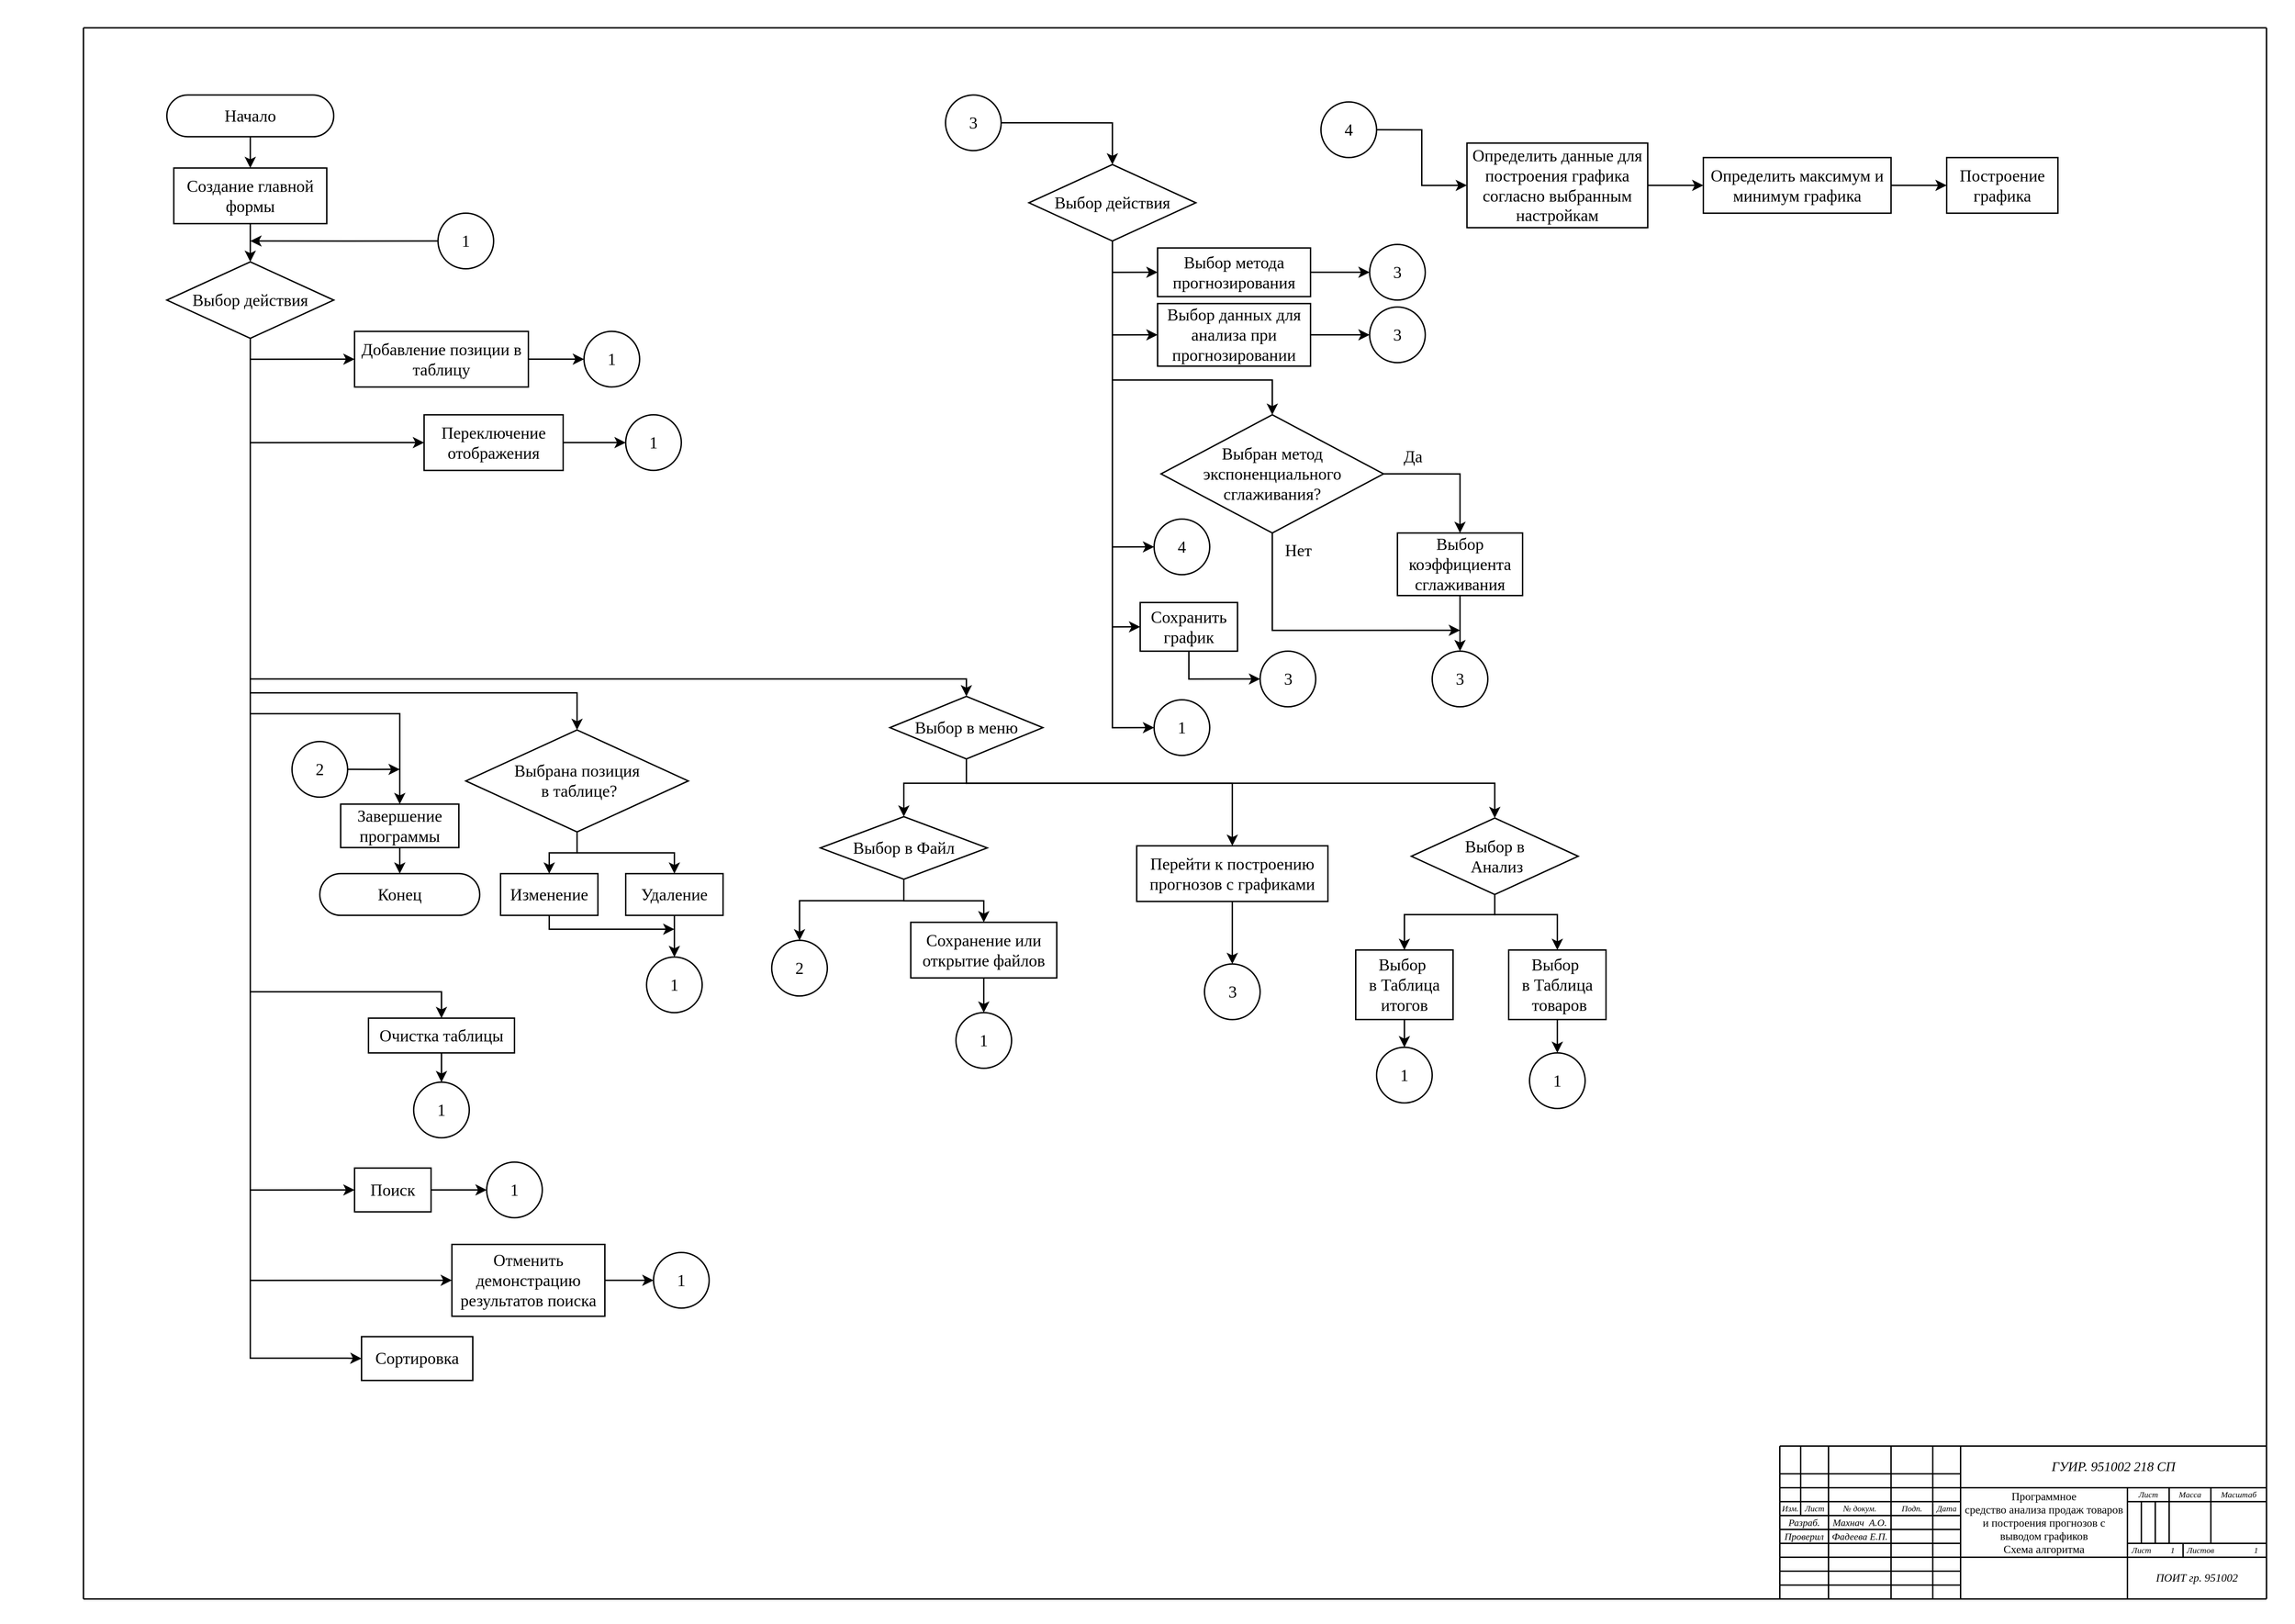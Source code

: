 <mxfile version="12.4.2" type="device" pages="1"><diagram id="373zLNPBg_ttaZTmltQL" name="Page-1"><mxGraphModel dx="1443" dy="827" grid="1" gridSize="10" guides="1" tooltips="1" connect="1" arrows="1" fold="1" page="1" pageScale="1" pageWidth="3300" pageHeight="2339" math="0" shadow="0"><root><mxCell id="0"/><mxCell id="1" parent="0"/><mxCell id="JWmtX-_A9048CltqoDTc-1" value="" style="rounded=0;whiteSpace=wrap;html=1;strokeColor=none;fillColor=#ffffff;" vertex="1" parent="1"><mxGeometry width="3300" height="2335" as="geometry"/></mxCell><mxCell id="TiLYJqbkyKK6W2qGQsIk-112" style="edgeStyle=orthogonalEdgeStyle;rounded=0;orthogonalLoop=1;jettySize=auto;html=1;exitX=0.5;exitY=1;exitDx=0;exitDy=0;entryX=0.5;entryY=0;entryDx=0;entryDy=0;startSize=10;endArrow=classic;endFill=1;endSize=10;fontFamily=Times New Roman;fontSize=24;strokeWidth=2;" parent="1" source="TiLYJqbkyKK6W2qGQsIk-2" target="TiLYJqbkyKK6W2qGQsIk-4" edge="1"><mxGeometry relative="1" as="geometry"/></mxCell><mxCell id="TiLYJqbkyKK6W2qGQsIk-2" value="&lt;font style=&quot;font-size: 24px;&quot;&gt;Начало&lt;/font&gt;" style="rounded=1;whiteSpace=wrap;html=1;arcSize=50;fontFamily=Times New Roman;fontSize=24;strokeWidth=2;" parent="1" vertex="1"><mxGeometry x="240" y="136.67" width="240" height="60" as="geometry"/></mxCell><mxCell id="TiLYJqbkyKK6W2qGQsIk-111" style="edgeStyle=orthogonalEdgeStyle;rounded=0;orthogonalLoop=1;jettySize=auto;html=1;exitX=0.5;exitY=1;exitDx=0;exitDy=0;entryX=0.5;entryY=0;entryDx=0;entryDy=0;startSize=10;endArrow=classic;endFill=1;endSize=10;fontFamily=Times New Roman;fontSize=24;strokeWidth=2;" parent="1" source="TiLYJqbkyKK6W2qGQsIk-4" target="TiLYJqbkyKK6W2qGQsIk-7" edge="1"><mxGeometry relative="1" as="geometry"/></mxCell><mxCell id="TiLYJqbkyKK6W2qGQsIk-4" value="&lt;font style=&quot;font-size: 24px;&quot;&gt;Создание главной формы&lt;/font&gt;" style="rounded=0;whiteSpace=wrap;html=1;fontFamily=Times New Roman;fontSize=24;strokeWidth=2;" parent="1" vertex="1"><mxGeometry x="250" y="241.67" width="220" height="80" as="geometry"/></mxCell><mxCell id="TiLYJqbkyKK6W2qGQsIk-180" style="edgeStyle=orthogonalEdgeStyle;rounded=0;orthogonalLoop=1;jettySize=auto;html=1;exitX=1;exitY=0.5;exitDx=0;exitDy=0;entryX=0;entryY=0.5;entryDx=0;entryDy=0;startSize=10;endArrow=classic;endFill=1;endSize=10;fontFamily=Times New Roman;fontSize=24;strokeWidth=2;" parent="1" source="TiLYJqbkyKK6W2qGQsIk-6" target="TiLYJqbkyKK6W2qGQsIk-178" edge="1"><mxGeometry relative="1" as="geometry"/></mxCell><mxCell id="TiLYJqbkyKK6W2qGQsIk-6" value="&lt;font style=&quot;font-size: 24px;&quot;&gt;Добавление позиции в таблицу&lt;/font&gt;" style="rounded=0;whiteSpace=wrap;html=1;fontFamily=Times New Roman;fontSize=24;strokeWidth=2;" parent="1" vertex="1"><mxGeometry x="510" y="476.67" width="250" height="80" as="geometry"/></mxCell><mxCell id="TiLYJqbkyKK6W2qGQsIk-9" style="edgeStyle=orthogonalEdgeStyle;rounded=0;orthogonalLoop=1;jettySize=auto;html=1;exitX=0.5;exitY=1;exitDx=0;exitDy=0;endArrow=classic;endFill=1;entryX=0;entryY=0.5;entryDx=0;entryDy=0;endSize=10;startSize=10;fontFamily=Times New Roman;fontSize=24;strokeWidth=2;" parent="1" source="TiLYJqbkyKK6W2qGQsIk-7" target="TiLYJqbkyKK6W2qGQsIk-6" edge="1"><mxGeometry relative="1" as="geometry"><mxPoint x="350" y="596.67" as="targetPoint"/></mxGeometry></mxCell><mxCell id="TiLYJqbkyKK6W2qGQsIk-12" style="edgeStyle=orthogonalEdgeStyle;rounded=0;orthogonalLoop=1;jettySize=auto;html=1;exitX=0.5;exitY=1;exitDx=0;exitDy=0;entryX=0.5;entryY=0;entryDx=0;entryDy=0;startSize=10;endArrow=classic;endFill=1;endSize=10;fontFamily=Times New Roman;fontSize=24;strokeWidth=2;" parent="1" source="TiLYJqbkyKK6W2qGQsIk-7" target="TiLYJqbkyKK6W2qGQsIk-15" edge="1"><mxGeometry relative="1" as="geometry"><mxPoint x="469.857" y="656.813" as="targetPoint"/><Array as="points"><mxPoint x="360" y="976.67"/><mxPoint x="1390" y="976.67"/></Array></mxGeometry></mxCell><mxCell id="TiLYJqbkyKK6W2qGQsIk-99" style="edgeStyle=orthogonalEdgeStyle;rounded=0;orthogonalLoop=1;jettySize=auto;html=1;exitX=0.5;exitY=1;exitDx=0;exitDy=0;entryX=0;entryY=0.5;entryDx=0;entryDy=0;startSize=10;endArrow=classic;endFill=1;endSize=10;fontFamily=Times New Roman;fontSize=24;strokeWidth=2;" parent="1" source="TiLYJqbkyKK6W2qGQsIk-7" target="y4gqQlK33f7J2yczroDe-1" edge="1"><mxGeometry relative="1" as="geometry"><Array as="points"><mxPoint x="360" y="636.67"/></Array><mxPoint x="570" y="646.67" as="targetPoint"/></mxGeometry></mxCell><mxCell id="TiLYJqbkyKK6W2qGQsIk-117" style="edgeStyle=orthogonalEdgeStyle;rounded=0;orthogonalLoop=1;jettySize=auto;html=1;exitX=0.5;exitY=1;exitDx=0;exitDy=0;entryX=0.5;entryY=0;entryDx=0;entryDy=0;startSize=10;endArrow=classic;endFill=1;endSize=10;fontFamily=Times New Roman;fontSize=24;strokeWidth=2;" parent="1" source="TiLYJqbkyKK6W2qGQsIk-7" target="TiLYJqbkyKK6W2qGQsIk-116" edge="1"><mxGeometry relative="1" as="geometry"><Array as="points"><mxPoint x="360" y="996.67"/><mxPoint x="830" y="996.67"/></Array></mxGeometry></mxCell><mxCell id="TiLYJqbkyKK6W2qGQsIk-155" style="edgeStyle=orthogonalEdgeStyle;rounded=0;orthogonalLoop=1;jettySize=auto;html=1;exitX=0.5;exitY=1;exitDx=0;exitDy=0;startSize=10;endArrow=classic;endFill=1;endSize=10;fontFamily=Times New Roman;fontSize=24;entryX=0.5;entryY=0;entryDx=0;entryDy=0;strokeWidth=2;" parent="1" source="TiLYJqbkyKK6W2qGQsIk-7" target="TiLYJqbkyKK6W2qGQsIk-160" edge="1"><mxGeometry relative="1" as="geometry"><mxPoint x="575" y="1164.67" as="targetPoint"/><Array as="points"><mxPoint x="360" y="1026.67"/><mxPoint x="575" y="1026.67"/></Array></mxGeometry></mxCell><mxCell id="TiLYJqbkyKK6W2qGQsIk-171" style="edgeStyle=orthogonalEdgeStyle;rounded=0;orthogonalLoop=1;jettySize=auto;html=1;exitX=0.5;exitY=1;exitDx=0;exitDy=0;entryX=0.5;entryY=0;entryDx=0;entryDy=0;startSize=10;endArrow=classic;endFill=1;endSize=10;fontFamily=Times New Roman;fontSize=24;strokeWidth=2;" parent="1" source="TiLYJqbkyKK6W2qGQsIk-7" target="TiLYJqbkyKK6W2qGQsIk-149" edge="1"><mxGeometry relative="1" as="geometry"><Array as="points"><mxPoint x="360" y="1426.67"/><mxPoint x="635" y="1426.67"/></Array><mxPoint x="630.235" y="1456.846" as="targetPoint"/></mxGeometry></mxCell><mxCell id="TiLYJqbkyKK6W2qGQsIk-175" style="edgeStyle=orthogonalEdgeStyle;rounded=0;orthogonalLoop=1;jettySize=auto;html=1;exitX=0.5;exitY=1;exitDx=0;exitDy=0;entryX=0;entryY=0.5;entryDx=0;entryDy=0;startSize=10;endArrow=classic;endFill=1;endSize=10;fontFamily=Times New Roman;fontSize=24;strokeWidth=2;" parent="1" source="TiLYJqbkyKK6W2qGQsIk-7" target="TiLYJqbkyKK6W2qGQsIk-185" edge="1"><mxGeometry relative="1" as="geometry"><Array as="points"><mxPoint x="360" y="1712.67"/></Array><mxPoint x="1389.857" y="1883.956" as="targetPoint"/></mxGeometry></mxCell><mxCell id="TiLYJqbkyKK6W2qGQsIk-199" style="edgeStyle=orthogonalEdgeStyle;rounded=0;orthogonalLoop=1;jettySize=auto;html=1;exitX=0.5;exitY=1;exitDx=0;exitDy=0;entryX=0;entryY=0.5;entryDx=0;entryDy=0;startSize=10;endArrow=classic;endFill=1;endSize=10;fontFamily=Times New Roman;fontSize=24;strokeWidth=2;" parent="1" source="TiLYJqbkyKK6W2qGQsIk-7" target="TiLYJqbkyKK6W2qGQsIk-193" edge="1"><mxGeometry relative="1" as="geometry"><mxPoint x="919.857" y="1943.956" as="targetPoint"/></mxGeometry></mxCell><mxCell id="TiLYJqbkyKK6W2qGQsIk-205" style="edgeStyle=orthogonalEdgeStyle;rounded=0;orthogonalLoop=1;jettySize=auto;html=1;exitX=0.5;exitY=1;exitDx=0;exitDy=0;startSize=10;endArrow=classic;endFill=1;endSize=10;fontFamily=Times New Roman;fontSize=24;entryX=0;entryY=0.5;entryDx=0;entryDy=0;strokeWidth=2;" parent="1" source="TiLYJqbkyKK6W2qGQsIk-7" target="y4gqQlK33f7J2yczroDe-22" edge="1"><mxGeometry relative="1" as="geometry"><mxPoint x="499.857" y="1953.956" as="targetPoint"/><Array as="points"><mxPoint x="360" y="1953.67"/><mxPoint x="500" y="1953.67"/></Array></mxGeometry></mxCell><mxCell id="TiLYJqbkyKK6W2qGQsIk-7" value="&lt;font style=&quot;font-size: 24px;&quot;&gt;Выбор действия&lt;/font&gt;" style="rhombus;whiteSpace=wrap;html=1;fontFamily=Times New Roman;fontSize=24;strokeWidth=2;" parent="1" vertex="1"><mxGeometry x="240" y="376.67" width="240" height="110" as="geometry"/></mxCell><mxCell id="TiLYJqbkyKK6W2qGQsIk-27" style="edgeStyle=orthogonalEdgeStyle;rounded=0;orthogonalLoop=1;jettySize=auto;html=1;exitX=0.5;exitY=1;exitDx=0;exitDy=0;entryX=0.5;entryY=0;entryDx=0;entryDy=0;startSize=10;endArrow=classic;endFill=1;endSize=10;fontFamily=Times New Roman;fontSize=24;strokeWidth=2;" parent="1" source="TiLYJqbkyKK6W2qGQsIk-15" target="TiLYJqbkyKK6W2qGQsIk-26" edge="1"><mxGeometry relative="1" as="geometry"><Array as="points"><mxPoint x="1390" y="1126.67"/><mxPoint x="1300" y="1126.67"/></Array></mxGeometry></mxCell><mxCell id="TiLYJqbkyKK6W2qGQsIk-32" style="edgeStyle=orthogonalEdgeStyle;rounded=0;orthogonalLoop=1;jettySize=auto;html=1;exitX=0.5;exitY=1;exitDx=0;exitDy=0;entryX=0.5;entryY=0;entryDx=0;entryDy=0;startSize=10;endArrow=classic;endFill=1;endSize=10;fontFamily=Times New Roman;fontSize=24;strokeWidth=2;" parent="1" source="TiLYJqbkyKK6W2qGQsIk-15" target="TiLYJqbkyKK6W2qGQsIk-33" edge="1"><mxGeometry relative="1" as="geometry"><mxPoint x="1710" y="1164.67" as="targetPoint"/><Array as="points"><mxPoint x="1390" y="1126.67"/><mxPoint x="1773" y="1126.67"/></Array></mxGeometry></mxCell><mxCell id="y4gqQlK33f7J2yczroDe-25" style="edgeStyle=orthogonalEdgeStyle;rounded=0;orthogonalLoop=1;jettySize=auto;html=1;exitX=0.5;exitY=1;exitDx=0;exitDy=0;entryX=0.5;entryY=0;entryDx=0;entryDy=0;startSize=10;endSize=10;strokeWidth=2;fontSize=11;verticalAlign=middle;" parent="1" source="TiLYJqbkyKK6W2qGQsIk-15" target="TiLYJqbkyKK6W2qGQsIk-49" edge="1"><mxGeometry relative="1" as="geometry"><Array as="points"><mxPoint x="1390" y="1126.67"/><mxPoint x="2150" y="1126.67"/></Array></mxGeometry></mxCell><mxCell id="TiLYJqbkyKK6W2qGQsIk-15" value="&lt;font style=&quot;font-size: 24px;&quot;&gt;Выбор в меню&lt;/font&gt;" style="rhombus;whiteSpace=wrap;html=1;fontFamily=Times New Roman;fontSize=24;strokeWidth=2;" parent="1" vertex="1"><mxGeometry x="1280" y="1001.67" width="220" height="90" as="geometry"/></mxCell><mxCell id="TiLYJqbkyKK6W2qGQsIk-100" style="edgeStyle=orthogonalEdgeStyle;rounded=0;orthogonalLoop=1;jettySize=auto;html=1;exitX=0.5;exitY=1;exitDx=0;exitDy=0;startSize=10;endArrow=classic;endFill=1;endSize=10;fontFamily=Times New Roman;fontSize=24;entryX=0.5;entryY=0;entryDx=0;entryDy=0;strokeWidth=2;" parent="1" source="TiLYJqbkyKK6W2qGQsIk-26" target="TiLYJqbkyKK6W2qGQsIk-107" edge="1"><mxGeometry relative="1" as="geometry"><mxPoint x="1099.857" y="1345.384" as="targetPoint"/><Array as="points"><mxPoint x="1300" y="1295.67"/><mxPoint x="1150" y="1295.67"/><mxPoint x="1150" y="1352.67"/></Array></mxGeometry></mxCell><mxCell id="y4gqQlK33f7J2yczroDe-9" style="edgeStyle=orthogonalEdgeStyle;rounded=0;orthogonalLoop=1;jettySize=auto;html=1;exitX=0.5;exitY=1;exitDx=0;exitDy=0;entryX=0.5;entryY=0;entryDx=0;entryDy=0;startSize=10;endSize=10;strokeWidth=2;" parent="1" source="TiLYJqbkyKK6W2qGQsIk-26" target="TiLYJqbkyKK6W2qGQsIk-105" edge="1"><mxGeometry relative="1" as="geometry"/></mxCell><mxCell id="TiLYJqbkyKK6W2qGQsIk-26" value="&lt;font style=&quot;font-size: 24px;&quot;&gt;Выбор в Файл&lt;/font&gt;" style="rhombus;whiteSpace=wrap;html=1;fontFamily=Times New Roman;fontSize=24;strokeWidth=2;" parent="1" vertex="1"><mxGeometry x="1180" y="1174.67" width="240" height="90" as="geometry"/></mxCell><mxCell id="y4gqQlK33f7J2yczroDe-27" style="edgeStyle=orthogonalEdgeStyle;rounded=0;orthogonalLoop=1;jettySize=auto;html=1;exitX=0.5;exitY=1;exitDx=0;exitDy=0;entryX=0.5;entryY=0;entryDx=0;entryDy=0;startSize=10;endSize=10;strokeWidth=2;fontSize=11;" parent="1" source="TiLYJqbkyKK6W2qGQsIk-33" target="TiLYJqbkyKK6W2qGQsIk-115" edge="1"><mxGeometry relative="1" as="geometry"/></mxCell><mxCell id="TiLYJqbkyKK6W2qGQsIk-33" value="&lt;font style=&quot;font-size: 24px&quot;&gt;Перейти к построению прогнозов с графиками&lt;/font&gt;" style="rounded=0;whiteSpace=wrap;html=1;fontFamily=Times New Roman;fontSize=24;strokeWidth=2;" parent="1" vertex="1"><mxGeometry x="1635" y="1216.67" width="275" height="80" as="geometry"/></mxCell><mxCell id="TiLYJqbkyKK6W2qGQsIk-377" style="edgeStyle=orthogonalEdgeStyle;rounded=0;orthogonalLoop=1;jettySize=auto;html=1;exitX=0;exitY=0.5;exitDx=0;exitDy=0;startSize=10;endArrow=classic;endFill=1;endSize=10;fontFamily=Times New Roman;fontSize=24;strokeWidth=2;" parent="1" source="TiLYJqbkyKK6W2qGQsIk-45" edge="1"><mxGeometry relative="1" as="geometry"><mxPoint x="360" y="346.67" as="targetPoint"/></mxGeometry></mxCell><mxCell id="TiLYJqbkyKK6W2qGQsIk-45" value="&lt;font style=&quot;font-size: 24px;&quot;&gt;1&lt;/font&gt;" style="ellipse;whiteSpace=wrap;html=1;aspect=fixed;fontFamily=Times New Roman;fontSize=24;strokeWidth=2;" parent="1" vertex="1"><mxGeometry x="630" y="306.67" width="80" height="80" as="geometry"/></mxCell><mxCell id="TiLYJqbkyKK6W2qGQsIk-67" style="edgeStyle=orthogonalEdgeStyle;rounded=0;orthogonalLoop=1;jettySize=auto;html=1;exitX=0.5;exitY=1;exitDx=0;exitDy=0;entryX=0.5;entryY=0;entryDx=0;entryDy=0;startSize=10;endArrow=classic;endFill=1;endSize=10;fontFamily=Times New Roman;fontSize=24;strokeWidth=2;" parent="1" source="TiLYJqbkyKK6W2qGQsIk-49" target="y4gqQlK33f7J2yczroDe-44" edge="1"><mxGeometry relative="1" as="geometry"><Array as="points"><mxPoint x="2150" y="1315.67"/><mxPoint x="2020" y="1315.67"/></Array><mxPoint x="2059.857" y="1286.673" as="sourcePoint"/><mxPoint x="2019.857" y="1355.244" as="targetPoint"/></mxGeometry></mxCell><mxCell id="TiLYJqbkyKK6W2qGQsIk-68" style="edgeStyle=orthogonalEdgeStyle;rounded=0;orthogonalLoop=1;jettySize=auto;html=1;exitX=0.5;exitY=1;exitDx=0;exitDy=0;entryX=0.5;entryY=0;entryDx=0;entryDy=0;startSize=10;endArrow=classic;endFill=1;endSize=10;fontFamily=Times New Roman;fontSize=24;strokeWidth=2;" parent="1" source="TiLYJqbkyKK6W2qGQsIk-49" target="y4gqQlK33f7J2yczroDe-46" edge="1"><mxGeometry relative="1" as="geometry"><Array as="points"><mxPoint x="2150" y="1315.67"/><mxPoint x="2240" y="1315.67"/></Array><mxPoint x="2059.857" y="1286.673" as="sourcePoint"/><mxPoint x="2489.857" y="1352.387" as="targetPoint"/></mxGeometry></mxCell><mxCell id="TiLYJqbkyKK6W2qGQsIk-49" value="&lt;font style=&quot;font-size: 24px&quot;&gt;Выбор в&lt;br&gt;&amp;nbsp;Анализ&lt;/font&gt;" style="rhombus;whiteSpace=wrap;html=1;fontFamily=Times New Roman;fontSize=24;strokeWidth=2;" parent="1" vertex="1"><mxGeometry x="2030" y="1176.67" width="240" height="110" as="geometry"/></mxCell><mxCell id="y4gqQlK33f7J2yczroDe-36" style="edgeStyle=none;rounded=0;orthogonalLoop=1;jettySize=auto;html=1;exitX=0.5;exitY=1;exitDx=0;exitDy=0;entryX=0.5;entryY=0;entryDx=0;entryDy=0;startSize=10;endSize=10;strokeWidth=2;fontSize=11;" parent="1" source="TiLYJqbkyKK6W2qGQsIk-105" target="TiLYJqbkyKK6W2qGQsIk-133" edge="1"><mxGeometry relative="1" as="geometry"/></mxCell><mxCell id="TiLYJqbkyKK6W2qGQsIk-105" value="&lt;font style=&quot;font-size: 24px&quot;&gt;Сохранение или открытие файлов&lt;/font&gt;" style="rounded=0;whiteSpace=wrap;html=1;fontFamily=Times New Roman;fontSize=24;strokeWidth=2;" parent="1" vertex="1"><mxGeometry x="1310" y="1326.67" width="210" height="80" as="geometry"/></mxCell><mxCell id="TiLYJqbkyKK6W2qGQsIk-107" value="&lt;font style=&quot;font-size: 24px&quot;&gt;2&lt;/font&gt;" style="ellipse;whiteSpace=wrap;html=1;aspect=fixed;fontFamily=Times New Roman;fontSize=24;strokeWidth=2;" parent="1" vertex="1"><mxGeometry x="1110" y="1352.67" width="80" height="80" as="geometry"/></mxCell><mxCell id="TiLYJqbkyKK6W2qGQsIk-115" value="&lt;font style=&quot;font-size: 24px&quot;&gt;3&lt;/font&gt;" style="ellipse;whiteSpace=wrap;html=1;aspect=fixed;fontFamily=Times New Roman;fontSize=24;strokeWidth=2;" parent="1" vertex="1"><mxGeometry x="1732.5" y="1386.67" width="80" height="80" as="geometry"/></mxCell><mxCell id="TiLYJqbkyKK6W2qGQsIk-143" style="edgeStyle=orthogonalEdgeStyle;rounded=0;orthogonalLoop=1;jettySize=auto;html=1;exitX=0.5;exitY=1;exitDx=0;exitDy=0;entryX=0.5;entryY=0;entryDx=0;entryDy=0;startSize=10;endArrow=classic;endFill=1;endSize=10;fontFamily=Times New Roman;fontSize=24;strokeWidth=2;" parent="1" source="TiLYJqbkyKK6W2qGQsIk-116" target="TiLYJqbkyKK6W2qGQsIk-118" edge="1"><mxGeometry relative="1" as="geometry"/></mxCell><mxCell id="TiLYJqbkyKK6W2qGQsIk-144" style="edgeStyle=orthogonalEdgeStyle;rounded=0;orthogonalLoop=1;jettySize=auto;html=1;exitX=0.5;exitY=1;exitDx=0;exitDy=0;entryX=0.5;entryY=0;entryDx=0;entryDy=0;startSize=10;endArrow=classic;endFill=1;endSize=10;fontFamily=Times New Roman;fontSize=24;strokeWidth=2;" parent="1" source="TiLYJqbkyKK6W2qGQsIk-116" target="TiLYJqbkyKK6W2qGQsIk-141" edge="1"><mxGeometry relative="1" as="geometry"/></mxCell><mxCell id="TiLYJqbkyKK6W2qGQsIk-116" value="&lt;font style=&quot;font-size: 24px&quot;&gt;Выбрана позиция&lt;br&gt;&amp;nbsp;в таблице?&lt;/font&gt;" style="rhombus;whiteSpace=wrap;html=1;fontFamily=Times New Roman;fontSize=24;strokeWidth=2;" parent="1" vertex="1"><mxGeometry x="670" y="1050" width="320" height="146.67" as="geometry"/></mxCell><mxCell id="TiLYJqbkyKK6W2qGQsIk-147" style="edgeStyle=orthogonalEdgeStyle;rounded=0;orthogonalLoop=1;jettySize=auto;html=1;exitX=0.5;exitY=1;exitDx=0;exitDy=0;startSize=10;endArrow=classic;endFill=1;endSize=10;fontFamily=Times New Roman;fontSize=24;strokeWidth=2;" parent="1" source="TiLYJqbkyKK6W2qGQsIk-118" edge="1"><mxGeometry relative="1" as="geometry"><mxPoint x="970" y="1336.67" as="targetPoint"/><Array as="points"><mxPoint x="790" y="1336.67"/><mxPoint x="970" y="1336.67"/></Array></mxGeometry></mxCell><mxCell id="TiLYJqbkyKK6W2qGQsIk-118" value="&lt;font style=&quot;font-size: 24px&quot;&gt;Изменение&lt;/font&gt;" style="rounded=0;whiteSpace=wrap;html=1;fontFamily=Times New Roman;fontSize=24;strokeWidth=2;" parent="1" vertex="1"><mxGeometry x="720" y="1256.67" width="140" height="60" as="geometry"/></mxCell><mxCell id="TiLYJqbkyKK6W2qGQsIk-124" value="&lt;font style=&quot;font-size: 24px;&quot;&gt;1&lt;/font&gt;" style="ellipse;whiteSpace=wrap;html=1;aspect=fixed;fontFamily=Times New Roman;fontSize=24;strokeWidth=2;" parent="1" vertex="1"><mxGeometry x="1980" y="1506.53" width="80" height="80" as="geometry"/></mxCell><mxCell id="TiLYJqbkyKK6W2qGQsIk-128" value="&lt;font style=&quot;font-size: 24px;&quot;&gt;1&lt;/font&gt;" style="ellipse;whiteSpace=wrap;html=1;aspect=fixed;fontFamily=Times New Roman;fontSize=24;strokeWidth=2;" parent="1" vertex="1"><mxGeometry x="2200" y="1514.53" width="80" height="80" as="geometry"/></mxCell><mxCell id="TiLYJqbkyKK6W2qGQsIk-133" value="&lt;font style=&quot;font-size: 24px;&quot;&gt;1&lt;/font&gt;" style="ellipse;whiteSpace=wrap;html=1;aspect=fixed;fontFamily=Times New Roman;fontSize=24;strokeWidth=2;" parent="1" vertex="1"><mxGeometry x="1375" y="1456.67" width="80" height="80" as="geometry"/></mxCell><mxCell id="TiLYJqbkyKK6W2qGQsIk-146" style="edgeStyle=orthogonalEdgeStyle;rounded=0;orthogonalLoop=1;jettySize=auto;html=1;exitX=0.5;exitY=1;exitDx=0;exitDy=0;entryX=0.5;entryY=0;entryDx=0;entryDy=0;startSize=10;endArrow=classic;endFill=1;endSize=10;fontFamily=Times New Roman;fontSize=24;strokeWidth=2;" parent="1" source="TiLYJqbkyKK6W2qGQsIk-141" target="TiLYJqbkyKK6W2qGQsIk-145" edge="1"><mxGeometry relative="1" as="geometry"/></mxCell><mxCell id="TiLYJqbkyKK6W2qGQsIk-141" value="&lt;font style=&quot;font-size: 24px&quot;&gt;Удаление&lt;/font&gt;" style="rounded=0;whiteSpace=wrap;html=1;fontFamily=Times New Roman;fontSize=24;strokeWidth=2;" parent="1" vertex="1"><mxGeometry x="900" y="1256.67" width="140" height="60" as="geometry"/></mxCell><mxCell id="TiLYJqbkyKK6W2qGQsIk-145" value="&lt;font style=&quot;font-size: 24px;&quot;&gt;1&lt;/font&gt;" style="ellipse;whiteSpace=wrap;html=1;aspect=fixed;fontFamily=Times New Roman;fontSize=24;strokeWidth=2;" parent="1" vertex="1"><mxGeometry x="930" y="1376.67" width="80" height="80" as="geometry"/></mxCell><mxCell id="TiLYJqbkyKK6W2qGQsIk-169" style="edgeStyle=orthogonalEdgeStyle;rounded=0;orthogonalLoop=1;jettySize=auto;html=1;exitX=0.5;exitY=1;exitDx=0;exitDy=0;entryX=0.5;entryY=0;entryDx=0;entryDy=0;startSize=10;endArrow=classic;endFill=1;endSize=10;fontFamily=Times New Roman;fontSize=24;strokeWidth=2;" parent="1" source="TiLYJqbkyKK6W2qGQsIk-149" target="TiLYJqbkyKK6W2qGQsIk-167" edge="1"><mxGeometry relative="1" as="geometry"/></mxCell><mxCell id="TiLYJqbkyKK6W2qGQsIk-149" value="&lt;font style=&quot;font-size: 24px&quot;&gt;Очистка таблицы&lt;/font&gt;" style="rounded=0;whiteSpace=wrap;html=1;fontFamily=Times New Roman;fontSize=24;strokeWidth=2;" parent="1" vertex="1"><mxGeometry x="530" y="1464.53" width="210" height="50" as="geometry"/></mxCell><mxCell id="TiLYJqbkyKK6W2qGQsIk-159" style="edgeStyle=orthogonalEdgeStyle;rounded=0;orthogonalLoop=1;jettySize=auto;html=1;exitX=1;exitY=0.5;exitDx=0;exitDy=0;startSize=10;endArrow=classic;endFill=1;endSize=10;fontFamily=Times New Roman;fontSize=24;strokeWidth=2;" parent="1" source="TiLYJqbkyKK6W2qGQsIk-157" edge="1"><mxGeometry relative="1" as="geometry"><mxPoint x="575" y="1106.67" as="targetPoint"/></mxGeometry></mxCell><mxCell id="TiLYJqbkyKK6W2qGQsIk-157" value="&lt;font style=&quot;font-size: 24px&quot;&gt;2&lt;/font&gt;" style="ellipse;whiteSpace=wrap;html=1;aspect=fixed;fontFamily=Times New Roman;fontSize=24;strokeWidth=2;" parent="1" vertex="1"><mxGeometry x="420" y="1066.67" width="80" height="80" as="geometry"/></mxCell><mxCell id="TiLYJqbkyKK6W2qGQsIk-163" style="edgeStyle=orthogonalEdgeStyle;rounded=0;orthogonalLoop=1;jettySize=auto;html=1;exitX=0.5;exitY=1;exitDx=0;exitDy=0;startSize=10;endArrow=classic;endFill=1;endSize=10;fontFamily=Times New Roman;fontSize=24;entryX=0.5;entryY=0;entryDx=0;entryDy=0;strokeWidth=2;" parent="1" source="TiLYJqbkyKK6W2qGQsIk-160" target="TiLYJqbkyKK6W2qGQsIk-164" edge="1"><mxGeometry relative="1" as="geometry"><mxPoint x="575.333" y="1256.67" as="targetPoint"/></mxGeometry></mxCell><mxCell id="TiLYJqbkyKK6W2qGQsIk-160" value="&lt;font style=&quot;font-size: 24px&quot;&gt;Завершение программы&lt;/font&gt;" style="rounded=0;whiteSpace=wrap;html=1;fontFamily=Times New Roman;fontSize=24;strokeWidth=2;" parent="1" vertex="1"><mxGeometry x="490" y="1156.67" width="170" height="62.5" as="geometry"/></mxCell><mxCell id="TiLYJqbkyKK6W2qGQsIk-164" value="&lt;font style=&quot;font-size: 24px&quot;&gt;Конец&lt;/font&gt;" style="rounded=1;whiteSpace=wrap;html=1;arcSize=50;fontFamily=Times New Roman;fontSize=24;strokeWidth=2;" parent="1" vertex="1"><mxGeometry x="460" y="1256.67" width="230" height="60" as="geometry"/></mxCell><mxCell id="TiLYJqbkyKK6W2qGQsIk-167" value="&lt;font style=&quot;font-size: 24px;&quot;&gt;1&lt;/font&gt;" style="ellipse;whiteSpace=wrap;html=1;aspect=fixed;fontFamily=Times New Roman;fontSize=24;strokeWidth=2;" parent="1" vertex="1"><mxGeometry x="595" y="1556.67" width="80" height="80" as="geometry"/></mxCell><mxCell id="TiLYJqbkyKK6W2qGQsIk-178" value="&lt;font style=&quot;font-size: 24px;&quot;&gt;1&lt;/font&gt;" style="ellipse;whiteSpace=wrap;html=1;aspect=fixed;fontFamily=Times New Roman;fontSize=24;strokeWidth=2;" parent="1" vertex="1"><mxGeometry x="840" y="476.67" width="80" height="80" as="geometry"/></mxCell><mxCell id="y4gqQlK33f7J2yczroDe-7" style="rounded=0;orthogonalLoop=1;jettySize=auto;html=1;exitX=1;exitY=0.5;exitDx=0;exitDy=0;entryX=0;entryY=0.5;entryDx=0;entryDy=0;startSize=10;endSize=10;strokeWidth=2;" parent="1" source="TiLYJqbkyKK6W2qGQsIk-185" target="TiLYJqbkyKK6W2qGQsIk-190" edge="1"><mxGeometry relative="1" as="geometry"/></mxCell><mxCell id="TiLYJqbkyKK6W2qGQsIk-185" value="Поиск" style="rounded=0;whiteSpace=wrap;html=1;fontFamily=Times New Roman;fontSize=24;strokeWidth=2;" parent="1" vertex="1"><mxGeometry x="510" y="1680.17" width="110" height="63" as="geometry"/></mxCell><mxCell id="TiLYJqbkyKK6W2qGQsIk-190" value="&lt;font style=&quot;font-size: 24px;&quot;&gt;1&lt;/font&gt;" style="ellipse;whiteSpace=wrap;html=1;aspect=fixed;fontFamily=Times New Roman;fontSize=24;strokeWidth=2;" parent="1" vertex="1"><mxGeometry x="700.0" y="1671.67" width="80" height="80" as="geometry"/></mxCell><mxCell id="y4gqQlK33f7J2yczroDe-32" value="" style="edgeStyle=none;rounded=0;orthogonalLoop=1;jettySize=auto;html=1;startSize=10;endSize=10;strokeWidth=2;fontSize=11;" parent="1" source="TiLYJqbkyKK6W2qGQsIk-193" target="TiLYJqbkyKK6W2qGQsIk-196" edge="1"><mxGeometry relative="1" as="geometry"/></mxCell><mxCell id="TiLYJqbkyKK6W2qGQsIk-193" value="Отменить демонстрацию результатов поиска" style="rounded=0;whiteSpace=wrap;html=1;fontFamily=Times New Roman;fontSize=24;strokeWidth=2;" parent="1" vertex="1"><mxGeometry x="650" y="1790" width="220" height="103.33" as="geometry"/></mxCell><mxCell id="TiLYJqbkyKK6W2qGQsIk-196" value="&lt;font style=&quot;font-size: 24px;&quot;&gt;1&lt;/font&gt;" style="ellipse;whiteSpace=wrap;html=1;aspect=fixed;fontFamily=Times New Roman;fontSize=24;strokeWidth=2;" parent="1" vertex="1"><mxGeometry x="940" y="1801.67" width="80" height="80" as="geometry"/></mxCell><mxCell id="TiLYJqbkyKK6W2qGQsIk-203" style="edgeStyle=orthogonalEdgeStyle;rounded=0;orthogonalLoop=1;jettySize=auto;html=1;exitX=1;exitY=0.5;exitDx=0;exitDy=0;entryX=0.5;entryY=0;entryDx=0;entryDy=0;startSize=10;endArrow=classic;endFill=1;endSize=10;fontFamily=Times New Roman;fontSize=24;strokeWidth=2;" parent="1" source="TiLYJqbkyKK6W2qGQsIk-200" target="TiLYJqbkyKK6W2qGQsIk-201" edge="1"><mxGeometry relative="1" as="geometry"/></mxCell><mxCell id="TiLYJqbkyKK6W2qGQsIk-200" value="&lt;font style=&quot;font-size: 24px&quot;&gt;3&lt;/font&gt;" style="ellipse;whiteSpace=wrap;html=1;aspect=fixed;fontFamily=Times New Roman;fontSize=24;strokeWidth=2;" parent="1" vertex="1"><mxGeometry x="1360" y="136.67" width="80" height="80" as="geometry"/></mxCell><mxCell id="TiLYJqbkyKK6W2qGQsIk-232" style="edgeStyle=orthogonalEdgeStyle;rounded=0;orthogonalLoop=1;jettySize=auto;html=1;exitX=0.5;exitY=1;exitDx=0;exitDy=0;entryX=0;entryY=0.5;entryDx=0;entryDy=0;startSize=10;endArrow=classic;endFill=1;endSize=10;fontFamily=Times New Roman;fontSize=24;strokeWidth=2;" parent="1" source="TiLYJqbkyKK6W2qGQsIk-201" target="TiLYJqbkyKK6W2qGQsIk-218" edge="1"><mxGeometry relative="1" as="geometry"/></mxCell><mxCell id="TiLYJqbkyKK6W2qGQsIk-233" style="edgeStyle=orthogonalEdgeStyle;rounded=0;orthogonalLoop=1;jettySize=auto;html=1;exitX=0.5;exitY=1;exitDx=0;exitDy=0;entryX=0;entryY=0.5;entryDx=0;entryDy=0;startSize=10;endArrow=classic;endFill=1;endSize=10;fontFamily=Times New Roman;fontSize=24;strokeWidth=2;" parent="1" source="TiLYJqbkyKK6W2qGQsIk-201" target="TiLYJqbkyKK6W2qGQsIk-219" edge="1"><mxGeometry relative="1" as="geometry"/></mxCell><mxCell id="TiLYJqbkyKK6W2qGQsIk-236" style="edgeStyle=orthogonalEdgeStyle;rounded=0;orthogonalLoop=1;jettySize=auto;html=1;exitX=0.5;exitY=1;exitDx=0;exitDy=0;entryX=0.5;entryY=0;entryDx=0;entryDy=0;startSize=10;endArrow=classic;endFill=1;endSize=10;fontFamily=Times New Roman;fontSize=24;strokeWidth=2;" parent="1" source="TiLYJqbkyKK6W2qGQsIk-201" target="TiLYJqbkyKK6W2qGQsIk-235" edge="1"><mxGeometry relative="1" as="geometry"><Array as="points"><mxPoint x="1600" y="546.67"/><mxPoint x="1830" y="546.67"/></Array></mxGeometry></mxCell><mxCell id="TiLYJqbkyKK6W2qGQsIk-243" style="edgeStyle=orthogonalEdgeStyle;rounded=0;orthogonalLoop=1;jettySize=auto;html=1;exitX=0.5;exitY=1;exitDx=0;exitDy=0;startSize=10;endArrow=classic;endFill=1;endSize=10;fontFamily=Times New Roman;fontSize=24;entryX=0;entryY=0.5;entryDx=0;entryDy=0;strokeWidth=2;" parent="1" source="TiLYJqbkyKK6W2qGQsIk-201" target="TiLYJqbkyKK6W2qGQsIk-248" edge="1"><mxGeometry relative="1" as="geometry"><mxPoint x="1629.714" y="1031.241" as="targetPoint"/><Array as="points"><mxPoint x="1600" y="1046.67"/></Array></mxGeometry></mxCell><mxCell id="TiLYJqbkyKK6W2qGQsIk-253" style="edgeStyle=orthogonalEdgeStyle;rounded=0;orthogonalLoop=1;jettySize=auto;html=1;exitX=0.5;exitY=1;exitDx=0;exitDy=0;entryX=0;entryY=0.5;entryDx=0;entryDy=0;startSize=10;endArrow=classic;endFill=1;endSize=10;fontFamily=Times New Roman;fontSize=24;strokeWidth=2;" parent="1" source="TiLYJqbkyKK6W2qGQsIk-201" target="TiLYJqbkyKK6W2qGQsIk-251" edge="1"><mxGeometry relative="1" as="geometry"/></mxCell><mxCell id="TiLYJqbkyKK6W2qGQsIk-254" style="edgeStyle=orthogonalEdgeStyle;rounded=0;orthogonalLoop=1;jettySize=auto;html=1;exitX=0.5;exitY=1;exitDx=0;exitDy=0;entryX=0;entryY=0.5;entryDx=0;entryDy=0;startSize=10;endArrow=classic;endFill=1;endSize=10;fontFamily=Times New Roman;fontSize=24;strokeWidth=2;" parent="1" source="TiLYJqbkyKK6W2qGQsIk-201" target="y4gqQlK33f7J2yczroDe-41" edge="1"><mxGeometry relative="1" as="geometry"><mxPoint x="1660" y="896.67" as="targetPoint"/></mxGeometry></mxCell><mxCell id="TiLYJqbkyKK6W2qGQsIk-201" value="&lt;font style=&quot;font-size: 24px;&quot;&gt;Выбор действия&lt;/font&gt;" style="rhombus;whiteSpace=wrap;html=1;fontFamily=Times New Roman;fontSize=24;strokeWidth=2;" parent="1" vertex="1"><mxGeometry x="1480" y="236.67" width="240" height="110" as="geometry"/></mxCell><mxCell id="y4gqQlK33f7J2yczroDe-39" style="edgeStyle=none;rounded=0;orthogonalLoop=1;jettySize=auto;html=1;exitX=1;exitY=0.5;exitDx=0;exitDy=0;entryX=0;entryY=0.5;entryDx=0;entryDy=0;startSize=10;endSize=10;strokeWidth=2;fontSize=11;" parent="1" source="TiLYJqbkyKK6W2qGQsIk-218" target="y4gqQlK33f7J2yczroDe-38" edge="1"><mxGeometry relative="1" as="geometry"/></mxCell><mxCell id="TiLYJqbkyKK6W2qGQsIk-218" value="Выбор метода прогнозирования" style="rounded=0;whiteSpace=wrap;html=1;fontFamily=Times New Roman;fontSize=24;strokeWidth=2;" parent="1" vertex="1"><mxGeometry x="1665" y="356.67" width="220" height="70" as="geometry"/></mxCell><mxCell id="y4gqQlK33f7J2yczroDe-40" style="edgeStyle=none;rounded=0;orthogonalLoop=1;jettySize=auto;html=1;exitX=1;exitY=0.5;exitDx=0;exitDy=0;entryX=0;entryY=0.5;entryDx=0;entryDy=0;startSize=10;endSize=10;strokeWidth=2;fontSize=11;" parent="1" source="TiLYJqbkyKK6W2qGQsIk-219" target="y4gqQlK33f7J2yczroDe-37" edge="1"><mxGeometry relative="1" as="geometry"/></mxCell><mxCell id="TiLYJqbkyKK6W2qGQsIk-219" value="Выбор данных для анализа при прогнозировании" style="rounded=0;whiteSpace=wrap;html=1;fontFamily=Times New Roman;fontSize=24;strokeWidth=2;" parent="1" vertex="1"><mxGeometry x="1665" y="436.67" width="220" height="90" as="geometry"/></mxCell><mxCell id="TiLYJqbkyKK6W2qGQsIk-239" style="edgeStyle=orthogonalEdgeStyle;rounded=0;orthogonalLoop=1;jettySize=auto;html=1;exitX=1;exitY=0.5;exitDx=0;exitDy=0;entryX=0.5;entryY=0;entryDx=0;entryDy=0;startSize=10;endArrow=classic;endFill=1;endSize=10;fontFamily=Times New Roman;fontSize=24;strokeWidth=2;" parent="1" source="TiLYJqbkyKK6W2qGQsIk-235" target="TiLYJqbkyKK6W2qGQsIk-237" edge="1"><mxGeometry relative="1" as="geometry"/></mxCell><mxCell id="TiLYJqbkyKK6W2qGQsIk-242" style="edgeStyle=orthogonalEdgeStyle;rounded=0;orthogonalLoop=1;jettySize=auto;html=1;exitX=0.5;exitY=1;exitDx=0;exitDy=0;startSize=10;endArrow=classic;endFill=1;endSize=10;fontFamily=Times New Roman;fontSize=24;strokeWidth=2;" parent="1" source="TiLYJqbkyKK6W2qGQsIk-235" edge="1"><mxGeometry relative="1" as="geometry"><mxPoint x="2100.0" y="906.67" as="targetPoint"/><Array as="points"><mxPoint x="1830" y="906.67"/></Array></mxGeometry></mxCell><mxCell id="TiLYJqbkyKK6W2qGQsIk-235" value="Выбран метод экспоненциального сглаживания?" style="rhombus;whiteSpace=wrap;html=1;fontFamily=Times New Roman;fontSize=24;strokeWidth=2;" parent="1" vertex="1"><mxGeometry x="1670" y="596.67" width="320" height="170" as="geometry"/></mxCell><mxCell id="TiLYJqbkyKK6W2qGQsIk-240" style="edgeStyle=orthogonalEdgeStyle;rounded=0;orthogonalLoop=1;jettySize=auto;html=1;exitX=0.5;exitY=1;exitDx=0;exitDy=0;startSize=10;endArrow=classic;endFill=1;endSize=10;fontFamily=Times New Roman;fontSize=24;entryX=0.5;entryY=0;entryDx=0;entryDy=0;strokeWidth=2;" parent="1" source="TiLYJqbkyKK6W2qGQsIk-237" target="TiLYJqbkyKK6W2qGQsIk-241" edge="1"><mxGeometry relative="1" as="geometry"><mxPoint x="2100" y="896.67" as="targetPoint"/></mxGeometry></mxCell><mxCell id="TiLYJqbkyKK6W2qGQsIk-237" value="Выбор коэффициента сглаживания" style="rounded=0;whiteSpace=wrap;html=1;fontFamily=Times New Roman;fontSize=24;strokeWidth=2;" parent="1" vertex="1"><mxGeometry x="2010" y="766.67" width="180" height="90" as="geometry"/></mxCell><mxCell id="TiLYJqbkyKK6W2qGQsIk-241" value="&lt;font style=&quot;font-size: 24px&quot;&gt;3&lt;/font&gt;" style="ellipse;whiteSpace=wrap;html=1;aspect=fixed;fontFamily=Times New Roman;fontSize=24;strokeWidth=2;" parent="1" vertex="1"><mxGeometry x="2060" y="936.67" width="80" height="80" as="geometry"/></mxCell><mxCell id="TiLYJqbkyKK6W2qGQsIk-248" value="&lt;font style=&quot;font-size: 24px;&quot;&gt;1&lt;/font&gt;" style="ellipse;whiteSpace=wrap;html=1;aspect=fixed;fontFamily=Times New Roman;fontSize=24;strokeWidth=2;" parent="1" vertex="1"><mxGeometry x="1660" y="1006.67" width="80" height="80" as="geometry"/></mxCell><mxCell id="TiLYJqbkyKK6W2qGQsIk-251" value="&lt;font style=&quot;font-size: 24px&quot;&gt;4&lt;/font&gt;" style="ellipse;whiteSpace=wrap;html=1;aspect=fixed;fontFamily=Times New Roman;fontSize=24;strokeWidth=2;" parent="1" vertex="1"><mxGeometry x="1660" y="746.67" width="80" height="80" as="geometry"/></mxCell><mxCell id="TiLYJqbkyKK6W2qGQsIk-257" style="edgeStyle=orthogonalEdgeStyle;rounded=0;orthogonalLoop=1;jettySize=auto;html=1;exitX=1;exitY=0.5;exitDx=0;exitDy=0;entryX=0;entryY=0.5;entryDx=0;entryDy=0;startSize=10;endArrow=classic;endFill=1;endSize=10;fontFamily=Times New Roman;fontSize=24;strokeWidth=2;" parent="1" source="TiLYJqbkyKK6W2qGQsIk-255" target="TiLYJqbkyKK6W2qGQsIk-258" edge="1"><mxGeometry relative="1" as="geometry"><mxPoint x="2110.333" y="236.67" as="targetPoint"/></mxGeometry></mxCell><mxCell id="TiLYJqbkyKK6W2qGQsIk-255" value="&lt;font style=&quot;font-size: 24px&quot;&gt;4&lt;/font&gt;" style="ellipse;whiteSpace=wrap;html=1;aspect=fixed;fontFamily=Times New Roman;fontSize=24;strokeWidth=2;" parent="1" vertex="1"><mxGeometry x="1900" y="146.67" width="80" height="80" as="geometry"/></mxCell><mxCell id="TiLYJqbkyKK6W2qGQsIk-264" style="edgeStyle=orthogonalEdgeStyle;rounded=0;orthogonalLoop=1;jettySize=auto;html=1;exitX=1;exitY=0.5;exitDx=0;exitDy=0;entryX=0;entryY=0.5;entryDx=0;entryDy=0;startSize=10;endArrow=classic;endFill=1;endSize=10;fontFamily=Times New Roman;fontSize=24;strokeWidth=2;" parent="1" source="TiLYJqbkyKK6W2qGQsIk-258" target="TiLYJqbkyKK6W2qGQsIk-262" edge="1"><mxGeometry relative="1" as="geometry"/></mxCell><mxCell id="TiLYJqbkyKK6W2qGQsIk-258" value="Определить данные для построения графика согласно выбранным настройкам" style="rounded=0;whiteSpace=wrap;html=1;fontFamily=Times New Roman;fontSize=24;strokeWidth=2;" parent="1" vertex="1"><mxGeometry x="2110" y="205.83" width="260" height="121.67" as="geometry"/></mxCell><mxCell id="y4gqQlK33f7J2yczroDe-35" style="edgeStyle=none;rounded=0;orthogonalLoop=1;jettySize=auto;html=1;exitX=1;exitY=0.5;exitDx=0;exitDy=0;entryX=0;entryY=0.5;entryDx=0;entryDy=0;startSize=10;endSize=10;strokeWidth=2;fontSize=11;" parent="1" source="TiLYJqbkyKK6W2qGQsIk-262" target="TiLYJqbkyKK6W2qGQsIk-263" edge="1"><mxGeometry relative="1" as="geometry"/></mxCell><mxCell id="TiLYJqbkyKK6W2qGQsIk-262" value="Определить максимум и минимум графика" style="rounded=0;whiteSpace=wrap;html=1;fontFamily=Times New Roman;fontSize=24;strokeWidth=2;" parent="1" vertex="1"><mxGeometry x="2450" y="226.67" width="270" height="80" as="geometry"/></mxCell><mxCell id="TiLYJqbkyKK6W2qGQsIk-263" value="Построение графика" style="rounded=0;whiteSpace=wrap;html=1;fontFamily=Times New Roman;fontSize=24;strokeWidth=2;" parent="1" vertex="1"><mxGeometry x="2800" y="226.67" width="160" height="80" as="geometry"/></mxCell><mxCell id="TiLYJqbkyKK6W2qGQsIk-319" value="Нет" style="text;html=1;strokeColor=none;fillColor=none;align=center;verticalAlign=middle;whiteSpace=wrap;rounded=0;fontFamily=Times New Roman;fontSize=24;strokeWidth=2;" parent="1" vertex="1"><mxGeometry x="1825.42" y="772.34" width="84.58" height="40" as="geometry"/></mxCell><mxCell id="TiLYJqbkyKK6W2qGQsIk-320" value="Да" style="text;html=1;strokeColor=none;fillColor=none;align=center;verticalAlign=middle;whiteSpace=wrap;rounded=0;fontFamily=Times New Roman;fontSize=24;strokeWidth=2;" parent="1" vertex="1"><mxGeometry x="1990" y="636.67" width="84.58" height="40" as="geometry"/></mxCell><mxCell id="TiLYJqbkyKK6W2qGQsIk-328" value="" style="group;strokeWidth=2;" parent="1" vertex="1" connectable="0"><mxGeometry x="2560" y="2080" width="700" height="220" as="geometry"/></mxCell><mxCell id="TiLYJqbkyKK6W2qGQsIk-329" style="vsdxID=8;edgeStyle=none;startArrow=none;endArrow=none;startSize=5;endSize=5;strokeColor=#000000;spacingTop=0;spacingBottom=0;spacingLeft=0;spacingRight=0;verticalAlign=middle;html=1;labelBackgroundColor=#ffffff;rounded=0;strokeWidth=2;" parent="TiLYJqbkyKK6W2qGQsIk-328" edge="1"><mxGeometry relative="1" as="geometry"><mxPoint as="offset"/><Array as="points"/><mxPoint as="sourcePoint"/><mxPoint x="700" as="targetPoint"/></mxGeometry></mxCell><mxCell id="TiLYJqbkyKK6W2qGQsIk-330" style="vsdxID=6;edgeStyle=none;startArrow=none;endArrow=none;startSize=5;endSize=5;strokeColor=#000000;spacingTop=0;spacingBottom=0;spacingLeft=0;spacingRight=0;verticalAlign=middle;html=1;labelBackgroundColor=#ffffff;rounded=0;strokeWidth=2;" parent="TiLYJqbkyKK6W2qGQsIk-328" edge="1"><mxGeometry relative="1" as="geometry"><mxPoint x="10" as="offset"/><Array as="points"/><mxPoint y="220" as="sourcePoint"/><mxPoint as="targetPoint"/></mxGeometry></mxCell><mxCell id="TiLYJqbkyKK6W2qGQsIk-331" value="&lt;p style=&quot;margin-left: 0 ; margin-right: 0 ; margin-top: 0px ; margin-bottom: 0px ; text-indent: 0 ; direction: ltr&quot;&gt;&lt;font style=&quot;font-size: 14px ; font-family: &amp;#34;times new roman&amp;#34; ; color: #000000 ; direction: ltr ; letter-spacing: 0px ; line-height: 140% ; opacity: 1&quot;&gt;&lt;i&gt;Разраб.&lt;/i&gt;&lt;/font&gt;&lt;font style=&quot;font-size: 14px ; font-family: &amp;#34;times new roman&amp;#34; ; color: #000000 ; direction: ltr ; letter-spacing: 0px ; line-height: 140% ; opacity: 1&quot;&gt;&lt;br&gt;&lt;/font&gt;&lt;/p&gt;" style="verticalAlign=middle;align=center;vsdxID=41;fillColor=none;gradientColor=none;shape=stencil(nZBLDoAgDERP0z3SIyjew0SURgSD+Lu9kMZoXLhwN9O+tukAlrNpJg1SzDH4QW/URgNYgZTkjA4UkwJUgGXng+6DX1zLfmoymdXo17xh5zmRJ6Q42BWCfc2oJfdAr+Yv+AP9Cb7OJ3H/2JG1HNGz/84klThPVCc=);strokeColor=none;labelBackgroundColor=none;rounded=0;html=1;whiteSpace=wrap;strokeWidth=2;" parent="TiLYJqbkyKK6W2qGQsIk-328" vertex="1"><mxGeometry y="100" width="70" height="20" as="geometry"/></mxCell><mxCell id="TiLYJqbkyKK6W2qGQsIk-332" value="&lt;p style=&quot;margin-left: 0 ; margin-right: 0 ; margin-top: 0px ; margin-bottom: 0px ; text-indent: 0 ; direction: ltr&quot;&gt;&lt;font style=&quot;font-size: 12px ; font-family: &amp;#34;times new roman&amp;#34; ; color: #000000 ; direction: ltr ; letter-spacing: 0px ; line-height: 140% ; opacity: 1&quot;&gt;&lt;i&gt;Подп.&lt;/i&gt;&lt;/font&gt;&lt;font style=&quot;font-size: 12px ; font-family: &amp;#34;times new roman&amp;#34; ; color: #000000 ; direction: ltr ; letter-spacing: 0px ; line-height: 140% ; opacity: 1&quot;&gt;&lt;br&gt;&lt;/font&gt;&lt;/p&gt;" style="verticalAlign=middle;align=center;vsdxID=45;fillColor=none;gradientColor=none;shape=stencil(nZBLDoAgDERP0z3SIyjew0SURgSD+Lu9kMZoXLhwN9O+tukAlrNpJg1SzDH4QW/URgNYgZTkjA4UkwJUgGXng+6DX1zLfmoymdXo17xh5zmRJ6Q42BWCfc2oJfdAr+Yv+AP9Cb7OJ3H/2JG1HNGz/84klThPVCc=);strokeColor=none;labelBackgroundColor=none;rounded=0;html=1;whiteSpace=wrap;strokeWidth=2;" parent="TiLYJqbkyKK6W2qGQsIk-328" vertex="1"><mxGeometry x="160" y="80" width="60" height="20" as="geometry"/></mxCell><mxCell id="TiLYJqbkyKK6W2qGQsIk-333" value="&lt;p style=&quot;margin-left: 0 ; margin-right: 0 ; margin-top: 0px ; margin-bottom: 0px ; text-indent: 0 ; direction: ltr&quot;&gt;&lt;font style=&quot;font-size: 12px ; font-family: &amp;#34;times new roman&amp;#34; ; color: #000000 ; direction: ltr ; letter-spacing: 0px ; line-height: 140% ; opacity: 1&quot;&gt;&lt;i&gt;Лист&lt;/i&gt;&lt;/font&gt;&lt;font style=&quot;font-size: 12px ; font-family: &amp;#34;times new roman&amp;#34; ; color: #000000 ; direction: ltr ; letter-spacing: 0px ; line-height: 140% ; opacity: 1&quot;&gt;&lt;br&gt;&lt;/font&gt;&lt;/p&gt;" style="verticalAlign=middle;align=center;vsdxID=46;fillColor=none;gradientColor=none;shape=stencil(nZBLDoAgDERP0z3SIyjew0SURgSD+Lu9kMZoXLhwN9O+tukAlrNpJg1SzDH4QW/URgNYgZTkjA4UkwJUgGXng+6DX1zLfmoymdXo17xh5zmRJ6Q42BWCfc2oJfdAr+Yv+AP9Cb7OJ3H/2JG1HNGz/84klThPVCc=);strokeColor=none;labelBackgroundColor=none;rounded=0;html=1;whiteSpace=wrap;strokeWidth=2;" parent="TiLYJqbkyKK6W2qGQsIk-328" vertex="1"><mxGeometry x="500" y="60" width="60" height="20" as="geometry"/></mxCell><mxCell id="TiLYJqbkyKK6W2qGQsIk-334" style="vsdxID=48;edgeStyle=none;startArrow=none;endArrow=none;startSize=5;endSize=5;strokeColor=#000000;spacingTop=0;spacingBottom=0;spacingLeft=0;spacingRight=0;verticalAlign=middle;html=1;labelBackgroundColor=#ffffff;rounded=0;strokeWidth=2;" parent="TiLYJqbkyKK6W2qGQsIk-328" edge="1"><mxGeometry relative="1" as="geometry"><mxPoint x="10" as="offset"/><Array as="points"><mxPoint x="580" y="150"/></Array><mxPoint x="580" y="160" as="sourcePoint"/><mxPoint x="580" y="140" as="targetPoint"/></mxGeometry></mxCell><mxCell id="TiLYJqbkyKK6W2qGQsIk-335" value="&lt;p style=&quot;margin-left: 0 ; margin-right: 0 ; margin-top: 0px ; margin-bottom: 0px ; text-indent: 0 ; direction: ltr&quot;&gt;&lt;font style=&quot;font-size: 19px ; font-family: &amp;#34;times new roman&amp;#34; ; color: #000000 ; direction: ltr ; letter-spacing: 0px ; line-height: 140% ; opacity: 1&quot;&gt;&lt;i&gt;ГУИР. 951002 218 СП&lt;/i&gt;&lt;/font&gt;&lt;font style=&quot;font-size: 19px ; font-family: &amp;#34;times new roman&amp;#34; ; color: #000000 ; direction: ltr ; letter-spacing: 0px ; line-height: 140% ; opacity: 1&quot;&gt;&lt;br&gt;&lt;/font&gt;&lt;/p&gt;" style="verticalAlign=middle;align=center;vsdxID=50;fillColor=none;gradientColor=none;shape=stencil(nZBLDoAgDERP0z3SIyjew0SURgSD+Lu9kMZoXLhwN9O+tukAlrNpJg1SzDH4QW/URgNYgZTkjA4UkwJUgGXng+6DX1zLfmoymdXo17xh5zmRJ6Q42BWCfc2oJfdAr+Yv+AP9Cb7OJ3H/2JG1HNGz/84klThPVCc=);strokeColor=none;labelBackgroundColor=none;rounded=0;html=1;whiteSpace=wrap;strokeWidth=2;" parent="TiLYJqbkyKK6W2qGQsIk-328" vertex="1"><mxGeometry x="260" width="440" height="60" as="geometry"/></mxCell><mxCell id="TiLYJqbkyKK6W2qGQsIk-336" value="&lt;p style=&quot;margin: 0px ; text-indent: 0px ; direction: ltr ; font-size: 16px&quot;&gt;&lt;font style=&quot;color: rgb(0 , 0 , 0) ; direction: ltr ; letter-spacing: 0px ; line-height: 120% ; opacity: 1 ; font-size: 16px&quot;&gt;&lt;span style=&quot;line-height: 107%&quot;&gt;&lt;font face=&quot;Times New Roman&quot; style=&quot;font-size: 16px&quot;&gt;Программное&lt;br&gt;средство анализа продаж товаров и построения прогнозов с выводом графиков&lt;/font&gt;&lt;/span&gt;&lt;br&gt;&lt;font face=&quot;times new roman&quot; style=&quot;font-size: 16px&quot;&gt;Схема алгоритма&lt;/font&gt;&lt;br&gt;&lt;/font&gt;&lt;/p&gt;" style="verticalAlign=middle;align=center;vsdxID=51;fillColor=none;gradientColor=none;shape=stencil(nZBLDoAgDERP0z3SIyjew0SURgSD+Lu9kMZoXLhwN9O+tukAlrNpJg1SzDH4QW/URgNYgZTkjA4UkwJUgGXng+6DX1zLfmoymdXo17xh5zmRJ6Q42BWCfc2oJfdAr+Yv+AP9Cb7OJ3H/2JG1HNGz/84klThPVCc=);strokeColor=none;labelBackgroundColor=none;rounded=0;html=1;whiteSpace=wrap;strokeWidth=2;" parent="TiLYJqbkyKK6W2qGQsIk-328" vertex="1"><mxGeometry x="260" y="60" width="240" height="100" as="geometry"/></mxCell><mxCell id="TiLYJqbkyKK6W2qGQsIk-337" style="vsdxID=1;edgeStyle=none;startArrow=none;endArrow=none;startSize=5;endSize=5;strokeColor=#000000;spacingTop=0;spacingBottom=0;spacingLeft=0;spacingRight=0;verticalAlign=middle;html=1;labelBackgroundColor=#ffffff;rounded=0;strokeWidth=2;" parent="TiLYJqbkyKK6W2qGQsIk-328" edge="1"><mxGeometry relative="1" as="geometry"><mxPoint x="10" as="offset"/><Array as="points"/><mxPoint x="500" y="220" as="sourcePoint"/><mxPoint x="500" y="60" as="targetPoint"/></mxGeometry></mxCell><mxCell id="TiLYJqbkyKK6W2qGQsIk-338" style="vsdxID=4;edgeStyle=none;startArrow=none;endArrow=none;startSize=5;endSize=5;strokeColor=#000000;spacingTop=0;spacingBottom=0;spacingLeft=0;spacingRight=0;verticalAlign=middle;html=1;labelBackgroundColor=#ffffff;rounded=0;strokeWidth=2;" parent="TiLYJqbkyKK6W2qGQsIk-328" edge="1"><mxGeometry relative="1" as="geometry"><mxPoint x="10" as="offset"/><Array as="points"/><mxPoint x="260" y="220" as="sourcePoint"/><mxPoint x="260" as="targetPoint"/></mxGeometry></mxCell><mxCell id="TiLYJqbkyKK6W2qGQsIk-339" style="vsdxID=11;edgeStyle=none;startArrow=none;endArrow=none;startSize=5;endSize=5;strokeColor=#000000;spacingTop=0;spacingBottom=0;spacingLeft=0;spacingRight=0;verticalAlign=middle;html=1;labelBackgroundColor=#ffffff;rounded=0;strokeWidth=2;" parent="TiLYJqbkyKK6W2qGQsIk-328" edge="1"><mxGeometry relative="1" as="geometry"><Array as="points"/><mxPoint x="700" y="60" as="sourcePoint"/><mxPoint y="60" as="targetPoint"/></mxGeometry></mxCell><mxCell id="TiLYJqbkyKK6W2qGQsIk-340" style="vsdxID=12;edgeStyle=none;startArrow=none;endArrow=none;startSize=5;endSize=5;strokeColor=#000000;spacingTop=0;spacingBottom=0;spacingLeft=0;spacingRight=0;verticalAlign=middle;html=1;labelBackgroundColor=#ffffff;rounded=0;strokeWidth=2;" parent="TiLYJqbkyKK6W2qGQsIk-328" edge="1"><mxGeometry relative="1" as="geometry"><Array as="points"/><mxPoint x="700" y="160" as="sourcePoint"/><mxPoint y="160" as="targetPoint"/></mxGeometry></mxCell><mxCell id="TiLYJqbkyKK6W2qGQsIk-341" style="vsdxID=13;edgeStyle=none;startArrow=none;endArrow=none;startSize=5;endSize=5;strokeColor=#000000;spacingTop=0;spacingBottom=0;spacingLeft=0;spacingRight=0;verticalAlign=middle;html=1;labelBackgroundColor=#ffffff;rounded=0;strokeWidth=2;" parent="TiLYJqbkyKK6W2qGQsIk-328" edge="1"><mxGeometry relative="1" as="geometry"><Array as="points"/><mxPoint x="260" y="200" as="sourcePoint"/><mxPoint y="200" as="targetPoint"/></mxGeometry></mxCell><mxCell id="TiLYJqbkyKK6W2qGQsIk-342" style="vsdxID=22;edgeStyle=none;startArrow=none;endArrow=none;startSize=5;endSize=5;strokeColor=#000000;spacingTop=0;spacingBottom=0;spacingLeft=0;spacingRight=0;verticalAlign=middle;html=1;labelBackgroundColor=#ffffff;rounded=0;strokeWidth=2;" parent="TiLYJqbkyKK6W2qGQsIk-328" edge="1"><mxGeometry relative="1" as="geometry"><Array as="points"/><mxPoint x="260" y="180" as="sourcePoint"/><mxPoint y="180" as="targetPoint"/></mxGeometry></mxCell><mxCell id="TiLYJqbkyKK6W2qGQsIk-343" style="vsdxID=23;edgeStyle=none;startArrow=none;endArrow=none;startSize=5;endSize=5;strokeColor=#000000;spacingTop=0;spacingBottom=0;spacingLeft=0;spacingRight=0;verticalAlign=middle;html=1;labelBackgroundColor=#ffffff;rounded=0;strokeWidth=2;" parent="TiLYJqbkyKK6W2qGQsIk-328" edge="1"><mxGeometry relative="1" as="geometry"><Array as="points"/><mxPoint x="260" y="140" as="sourcePoint"/><mxPoint y="140" as="targetPoint"/></mxGeometry></mxCell><mxCell id="TiLYJqbkyKK6W2qGQsIk-344" style="vsdxID=24;edgeStyle=none;startArrow=none;endArrow=none;startSize=5;endSize=5;strokeColor=#000000;spacingTop=0;spacingBottom=0;spacingLeft=0;spacingRight=0;verticalAlign=middle;html=1;labelBackgroundColor=#ffffff;rounded=0;strokeWidth=2;" parent="TiLYJqbkyKK6W2qGQsIk-328" edge="1"><mxGeometry relative="1" as="geometry"><Array as="points"/><mxPoint x="260" y="120" as="sourcePoint"/><mxPoint y="120" as="targetPoint"/></mxGeometry></mxCell><mxCell id="TiLYJqbkyKK6W2qGQsIk-345" style="vsdxID=25;edgeStyle=none;startArrow=none;endArrow=none;startSize=5;endSize=5;strokeColor=#000000;spacingTop=0;spacingBottom=0;spacingLeft=0;spacingRight=0;verticalAlign=middle;html=1;labelBackgroundColor=#ffffff;rounded=0;strokeWidth=2;" parent="TiLYJqbkyKK6W2qGQsIk-328" edge="1"><mxGeometry relative="1" as="geometry"><Array as="points"/><mxPoint x="260" y="100" as="sourcePoint"/><mxPoint y="100" as="targetPoint"/></mxGeometry></mxCell><mxCell id="TiLYJqbkyKK6W2qGQsIk-346" style="vsdxID=26;edgeStyle=none;startArrow=none;endArrow=none;startSize=5;endSize=5;strokeColor=#000000;spacingTop=0;spacingBottom=0;spacingLeft=0;spacingRight=0;verticalAlign=middle;html=1;labelBackgroundColor=#ffffff;rounded=0;strokeWidth=2;" parent="TiLYJqbkyKK6W2qGQsIk-328" edge="1"><mxGeometry relative="1" as="geometry"><Array as="points"/><mxPoint x="260" y="80" as="sourcePoint"/><mxPoint y="80" as="targetPoint"/></mxGeometry></mxCell><mxCell id="TiLYJqbkyKK6W2qGQsIk-347" style="vsdxID=27;edgeStyle=none;startArrow=none;endArrow=none;startSize=5;endSize=5;strokeColor=#000000;spacingTop=0;spacingBottom=0;spacingLeft=0;spacingRight=0;verticalAlign=middle;html=1;labelBackgroundColor=#ffffff;rounded=0;strokeWidth=2;" parent="TiLYJqbkyKK6W2qGQsIk-328" edge="1"><mxGeometry relative="1" as="geometry"><Array as="points"/><mxPoint x="260" y="40" as="sourcePoint"/><mxPoint y="40" as="targetPoint"/></mxGeometry></mxCell><mxCell id="TiLYJqbkyKK6W2qGQsIk-349" style="vsdxID=29;edgeStyle=none;startArrow=none;endArrow=none;startSize=5;endSize=5;strokeColor=#000000;spacingTop=0;spacingBottom=0;spacingLeft=0;spacingRight=0;verticalAlign=middle;html=1;labelBackgroundColor=#ffffff;rounded=0;strokeWidth=2;" parent="TiLYJqbkyKK6W2qGQsIk-328" edge="1"><mxGeometry relative="1" as="geometry"><Array as="points"/><mxPoint x="700" y="140" as="sourcePoint"/><mxPoint x="500" y="140" as="targetPoint"/></mxGeometry></mxCell><mxCell id="TiLYJqbkyKK6W2qGQsIk-350" style="vsdxID=30;edgeStyle=none;startArrow=none;endArrow=none;startSize=5;endSize=5;strokeColor=#000000;spacingTop=0;spacingBottom=0;spacingLeft=0;spacingRight=0;verticalAlign=middle;html=1;labelBackgroundColor=#ffffff;rounded=0;strokeWidth=2;" parent="TiLYJqbkyKK6W2qGQsIk-328" edge="1"><mxGeometry relative="1" as="geometry"><Array as="points"/><mxPoint x="700" y="80" as="sourcePoint"/><mxPoint x="500" y="80" as="targetPoint"/></mxGeometry></mxCell><mxCell id="TiLYJqbkyKK6W2qGQsIk-351" style="vsdxID=31;edgeStyle=none;startArrow=none;endArrow=none;startSize=5;endSize=5;strokeColor=#000000;spacingTop=0;spacingBottom=0;spacingLeft=0;spacingRight=0;verticalAlign=middle;html=1;labelBackgroundColor=#ffffff;rounded=0;strokeWidth=2;" parent="TiLYJqbkyKK6W2qGQsIk-328" edge="1"><mxGeometry relative="1" as="geometry"><mxPoint x="10" as="offset"/><Array as="points"/><mxPoint x="220" y="220" as="sourcePoint"/><mxPoint x="220" as="targetPoint"/></mxGeometry></mxCell><mxCell id="TiLYJqbkyKK6W2qGQsIk-352" style="vsdxID=33;edgeStyle=none;startArrow=none;endArrow=none;startSize=5;endSize=5;strokeColor=#000000;spacingTop=0;spacingBottom=0;spacingLeft=0;spacingRight=0;verticalAlign=middle;html=1;labelBackgroundColor=#ffffff;rounded=0;strokeWidth=2;" parent="TiLYJqbkyKK6W2qGQsIk-328" edge="1"><mxGeometry relative="1" as="geometry"><mxPoint x="10" as="offset"/><Array as="points"/><mxPoint x="160" y="220" as="sourcePoint"/><mxPoint x="160" as="targetPoint"/></mxGeometry></mxCell><mxCell id="TiLYJqbkyKK6W2qGQsIk-353" style="vsdxID=34;edgeStyle=none;startArrow=none;endArrow=none;startSize=5;endSize=5;strokeColor=#000000;spacingTop=0;spacingBottom=0;spacingLeft=0;spacingRight=0;verticalAlign=middle;html=1;labelBackgroundColor=#ffffff;rounded=0;strokeWidth=2;" parent="TiLYJqbkyKK6W2qGQsIk-328" edge="1"><mxGeometry relative="1" as="geometry"><mxPoint x="10" as="offset"/><Array as="points"/><mxPoint x="70" y="220" as="sourcePoint"/><mxPoint x="70" as="targetPoint"/></mxGeometry></mxCell><mxCell id="TiLYJqbkyKK6W2qGQsIk-354" style="vsdxID=35;edgeStyle=none;startArrow=none;endArrow=none;startSize=5;endSize=5;strokeColor=#000000;spacingTop=0;spacingBottom=0;spacingLeft=0;spacingRight=0;verticalAlign=middle;html=1;labelBackgroundColor=#ffffff;rounded=0;strokeWidth=2;" parent="TiLYJqbkyKK6W2qGQsIk-328" edge="1"><mxGeometry relative="1" as="geometry"><mxPoint x="10" as="offset"/><Array as="points"/><mxPoint x="30" y="100" as="sourcePoint"/><mxPoint x="30" as="targetPoint"/></mxGeometry></mxCell><mxCell id="TiLYJqbkyKK6W2qGQsIk-355" style="vsdxID=36;edgeStyle=none;startArrow=none;endArrow=none;startSize=5;endSize=5;strokeColor=#000000;spacingTop=0;spacingBottom=0;spacingLeft=0;spacingRight=0;verticalAlign=middle;html=1;labelBackgroundColor=#ffffff;rounded=0;strokeWidth=2;" parent="TiLYJqbkyKK6W2qGQsIk-328" edge="1"><mxGeometry relative="1" as="geometry"><mxPoint x="10" as="offset"/><Array as="points"/><mxPoint x="560" y="140" as="sourcePoint"/><mxPoint x="560" y="60" as="targetPoint"/></mxGeometry></mxCell><mxCell id="TiLYJqbkyKK6W2qGQsIk-356" style="vsdxID=38;edgeStyle=none;startArrow=none;endArrow=none;startSize=5;endSize=5;strokeColor=#000000;spacingTop=0;spacingBottom=0;spacingLeft=0;spacingRight=0;verticalAlign=middle;html=1;labelBackgroundColor=#ffffff;rounded=0;strokeWidth=2;" parent="TiLYJqbkyKK6W2qGQsIk-328" edge="1"><mxGeometry relative="1" as="geometry"><mxPoint x="10" as="offset"/><Array as="points"/><mxPoint x="620" y="140" as="sourcePoint"/><mxPoint x="620" y="60" as="targetPoint"/></mxGeometry></mxCell><mxCell id="TiLYJqbkyKK6W2qGQsIk-357" style="vsdxID=39;edgeStyle=none;startArrow=none;endArrow=none;startSize=5;endSize=5;strokeColor=#000000;spacingTop=0;spacingBottom=0;spacingLeft=0;spacingRight=0;verticalAlign=middle;html=1;labelBackgroundColor=#ffffff;rounded=0;strokeWidth=2;" parent="TiLYJqbkyKK6W2qGQsIk-328" edge="1"><mxGeometry relative="1" as="geometry"><mxPoint x="10" as="offset"/><Array as="points"/><mxPoint x="520" y="140" as="sourcePoint"/><mxPoint x="520" y="80" as="targetPoint"/></mxGeometry></mxCell><mxCell id="TiLYJqbkyKK6W2qGQsIk-358" style="vsdxID=40;edgeStyle=none;startArrow=none;endArrow=none;startSize=5;endSize=5;strokeColor=#000000;spacingTop=0;spacingBottom=0;spacingLeft=0;spacingRight=0;verticalAlign=middle;html=1;labelBackgroundColor=#ffffff;rounded=0;strokeWidth=2;" parent="TiLYJqbkyKK6W2qGQsIk-328" edge="1"><mxGeometry relative="1" as="geometry"><mxPoint x="10" as="offset"/><Array as="points"/><mxPoint x="540" y="140" as="sourcePoint"/><mxPoint x="540" y="80" as="targetPoint"/></mxGeometry></mxCell><mxCell id="TiLYJqbkyKK6W2qGQsIk-359" value="&lt;p style=&quot;margin-left: 0 ; margin-right: 0 ; margin-top: 0px ; margin-bottom: 0px ; text-indent: 0 ; direction: ltr&quot;&gt;&lt;font style=&quot;font-size: 12px ; font-family: &amp;#34;times new roman&amp;#34; ; color: #000000 ; direction: ltr ; letter-spacing: 0px ; line-height: 140% ; opacity: 1&quot;&gt;&lt;i&gt;Лист&lt;/i&gt;&lt;/font&gt;&lt;font style=&quot;font-size: 12px ; font-family: &amp;#34;times new roman&amp;#34; ; color: #000000 ; direction: ltr ; letter-spacing: 0px ; line-height: 140% ; opacity: 1&quot;&gt;&lt;br&gt;&lt;/font&gt;&lt;/p&gt;" style="verticalAlign=middle;align=center;vsdxID=47;fillColor=none;gradientColor=none;shape=stencil(nZBLDoAgDERP0z3SIyjew0SURgSD+Lu9kMZoXLhwN9O+tukAlrNpJg1SzDH4QW/URgNYgZTkjA4UkwJUgGXng+6DX1zLfmoymdXo17xh5zmRJ6Q42BWCfc2oJfdAr+Yv+AP9Cb7OJ3H/2JG1HNGz/84klThPVCc=);strokeColor=none;labelBackgroundColor=none;rounded=0;html=1;whiteSpace=wrap;strokeWidth=2;" parent="TiLYJqbkyKK6W2qGQsIk-328" vertex="1"><mxGeometry x="500" y="140" width="40" height="20" as="geometry"/></mxCell><mxCell id="TiLYJqbkyKK6W2qGQsIk-360" value="&lt;p style=&quot;margin-left: 0 ; margin-right: 0 ; margin-top: 0px ; margin-bottom: 0px ; text-indent: 0 ; direction: ltr&quot;&gt;&lt;font style=&quot;font-size: 12px ; font-family: &amp;#34;times new roman&amp;#34; ; color: #000000 ; direction: ltr ; letter-spacing: 0px ; line-height: 140% ; opacity: 1&quot;&gt;&lt;i&gt;Листов&lt;/i&gt;&lt;/font&gt;&lt;font style=&quot;font-size: 12px ; font-family: &amp;#34;times new roman&amp;#34; ; color: #000000 ; direction: ltr ; letter-spacing: 0px ; line-height: 140% ; opacity: 1&quot;&gt;&lt;br&gt;&lt;/font&gt;&lt;/p&gt;" style="verticalAlign=middle;align=center;vsdxID=47;fillColor=none;gradientColor=none;shape=stencil(nZBLDoAgDERP0z3SIyjew0SURgSD+Lu9kMZoXLhwN9O+tukAlrNpJg1SzDH4QW/URgNYgZTkjA4UkwJUgGXng+6DX1zLfmoymdXo17xh5zmRJ6Q42BWCfc2oJfdAr+Yv+AP9Cb7OJ3H/2JG1HNGz/84klThPVCc=);strokeColor=none;labelBackgroundColor=none;rounded=0;html=1;whiteSpace=wrap;strokeWidth=2;" parent="TiLYJqbkyKK6W2qGQsIk-328" vertex="1"><mxGeometry x="580" y="140" width="50" height="20" as="geometry"/></mxCell><mxCell id="TiLYJqbkyKK6W2qGQsIk-361" value="&lt;p style=&quot;margin-left: 0 ; margin-right: 0 ; margin-top: 0px ; margin-bottom: 0px ; text-indent: 0 ; direction: ltr&quot;&gt;&lt;font style=&quot;font-size: 12px ; font-family: &amp;#34;times new roman&amp;#34; ; color: #000000 ; direction: ltr ; letter-spacing: 0px ; line-height: 140% ; opacity: 1&quot;&gt;&lt;i&gt;1&lt;/i&gt;&lt;/font&gt;&lt;font style=&quot;font-size: 12px ; font-family: &amp;#34;times new roman&amp;#34; ; color: #000000 ; direction: ltr ; letter-spacing: 0px ; line-height: 140% ; opacity: 1&quot;&gt;&lt;br&gt;&lt;/font&gt;&lt;/p&gt;" style="verticalAlign=middle;align=center;vsdxID=47;fillColor=none;gradientColor=none;shape=stencil(nZBLDoAgDERP0z3SIyjew0SURgSD+Lu9kMZoXLhwN9O+tukAlrNpJg1SzDH4QW/URgNYgZTkjA4UkwJUgGXng+6DX1zLfmoymdXo17xh5zmRJ6Q42BWCfc2oJfdAr+Yv+AP9Cb7OJ3H/2JG1HNGz/84klThPVCc=);strokeColor=none;labelBackgroundColor=none;rounded=0;html=1;whiteSpace=wrap;strokeWidth=2;" parent="TiLYJqbkyKK6W2qGQsIk-328" vertex="1"><mxGeometry x="670" y="140" width="30" height="20" as="geometry"/></mxCell><mxCell id="TiLYJqbkyKK6W2qGQsIk-362" value="&lt;p style=&quot;margin-left: 0 ; margin-right: 0 ; margin-top: 0px ; margin-bottom: 0px ; text-indent: 0 ; direction: ltr&quot;&gt;&lt;font style=&quot;font-size: 12px ; font-family: &amp;#34;times new roman&amp;#34; ; color: #000000 ; direction: ltr ; letter-spacing: 0px ; line-height: 140% ; opacity: 1&quot;&gt;&lt;i&gt;1&lt;/i&gt;&lt;/font&gt;&lt;font style=&quot;font-size: 12px ; font-family: &amp;#34;times new roman&amp;#34; ; color: #000000 ; direction: ltr ; letter-spacing: 0px ; line-height: 140% ; opacity: 1&quot;&gt;&lt;br&gt;&lt;/font&gt;&lt;/p&gt;" style="verticalAlign=middle;align=center;vsdxID=47;fillColor=none;gradientColor=none;shape=stencil(nZBLDoAgDERP0z3SIyjew0SURgSD+Lu9kMZoXLhwN9O+tukAlrNpJg1SzDH4QW/URgNYgZTkjA4UkwJUgGXng+6DX1zLfmoymdXo17xh5zmRJ6Q42BWCfc2oJfdAr+Yv+AP9Cb7OJ3H/2JG1HNGz/84klThPVCc=);strokeColor=none;labelBackgroundColor=none;rounded=0;html=1;whiteSpace=wrap;strokeWidth=2;" parent="TiLYJqbkyKK6W2qGQsIk-328" vertex="1"><mxGeometry x="550" y="140" width="30" height="20" as="geometry"/></mxCell><mxCell id="TiLYJqbkyKK6W2qGQsIk-363" value="&lt;p style=&quot;margin-left: 0 ; margin-right: 0 ; margin-top: 0px ; margin-bottom: 0px ; text-indent: 0 ; direction: ltr&quot;&gt;&lt;font style=&quot;font-size: 12px ; font-family: &amp;#34;times new roman&amp;#34; ; color: #000000 ; direction: ltr ; letter-spacing: 0px ; line-height: 140% ; opacity: 1&quot;&gt;&lt;i&gt;Масса&lt;/i&gt;&lt;/font&gt;&lt;font style=&quot;font-size: 12px ; font-family: &amp;#34;times new roman&amp;#34; ; color: #000000 ; direction: ltr ; letter-spacing: 0px ; line-height: 140% ; opacity: 1&quot;&gt;&lt;br&gt;&lt;/font&gt;&lt;/p&gt;" style="verticalAlign=middle;align=center;vsdxID=46;fillColor=none;gradientColor=none;shape=stencil(nZBLDoAgDERP0z3SIyjew0SURgSD+Lu9kMZoXLhwN9O+tukAlrNpJg1SzDH4QW/URgNYgZTkjA4UkwJUgGXng+6DX1zLfmoymdXo17xh5zmRJ6Q42BWCfc2oJfdAr+Yv+AP9Cb7OJ3H/2JG1HNGz/84klThPVCc=);strokeColor=none;labelBackgroundColor=none;rounded=0;html=1;whiteSpace=wrap;strokeWidth=2;" parent="TiLYJqbkyKK6W2qGQsIk-328" vertex="1"><mxGeometry x="560" y="60" width="60" height="20" as="geometry"/></mxCell><mxCell id="TiLYJqbkyKK6W2qGQsIk-364" value="&lt;p style=&quot;margin-left: 0 ; margin-right: 0 ; margin-top: 0px ; margin-bottom: 0px ; text-indent: 0 ; direction: ltr&quot;&gt;&lt;font style=&quot;font-size: 12px ; font-family: &amp;#34;times new roman&amp;#34; ; color: #000000 ; direction: ltr ; letter-spacing: 0px ; line-height: 140% ; opacity: 1&quot;&gt;&lt;i&gt;Масштаб&lt;/i&gt;&lt;/font&gt;&lt;font style=&quot;font-size: 12px ; font-family: &amp;#34;times new roman&amp;#34; ; color: #000000 ; direction: ltr ; letter-spacing: 0px ; line-height: 140% ; opacity: 1&quot;&gt;&lt;br&gt;&lt;/font&gt;&lt;/p&gt;" style="verticalAlign=middle;align=center;vsdxID=46;fillColor=none;gradientColor=none;shape=stencil(nZBLDoAgDERP0z3SIyjew0SURgSD+Lu9kMZoXLhwN9O+tukAlrNpJg1SzDH4QW/URgNYgZTkjA4UkwJUgGXng+6DX1zLfmoymdXo17xh5zmRJ6Q42BWCfc2oJfdAr+Yv+AP9Cb7OJ3H/2JG1HNGz/84klThPVCc=);strokeColor=none;labelBackgroundColor=none;rounded=0;html=1;whiteSpace=wrap;strokeWidth=2;" parent="TiLYJqbkyKK6W2qGQsIk-328" vertex="1"><mxGeometry x="620" y="60" width="80" height="20" as="geometry"/></mxCell><mxCell id="TiLYJqbkyKK6W2qGQsIk-365" value="&lt;p style=&quot;margin-left: 0 ; margin-right: 0 ; margin-top: 0px ; margin-bottom: 0px ; text-indent: 0 ; direction: ltr&quot;&gt;&lt;font style=&quot;font-size: 16px ; font-family: &amp;#34;times new roman&amp;#34; ; color: #000000 ; direction: ltr ; letter-spacing: 0px ; line-height: 140% ; opacity: 1&quot;&gt;&lt;i&gt;ПОИТ гр. 951002&lt;/i&gt;&lt;/font&gt;&lt;font style=&quot;font-size: 16px ; font-family: &amp;#34;times new roman&amp;#34; ; color: #000000 ; direction: ltr ; letter-spacing: 0px ; line-height: 140% ; opacity: 1&quot;&gt;&lt;br&gt;&lt;/font&gt;&lt;/p&gt;" style="verticalAlign=middle;align=center;vsdxID=49;fillColor=none;gradientColor=none;shape=stencil(nZBLDoAgDERP0z3SIyjew0SURgSD+Lu9kMZoXLhwN9O+tukAlrNpJg1SzDH4QW/URgNYgZTkjA4UkwJUgGXng+6DX1zLfmoymdXo17xh5zmRJ6Q42BWCfc2oJfdAr+Yv+AP9Cb7OJ3H/2JG1HNGz/84klThPVCc=);strokeColor=none;labelBackgroundColor=none;rounded=0;html=1;whiteSpace=wrap;strokeWidth=2;" parent="TiLYJqbkyKK6W2qGQsIk-328" vertex="1"><mxGeometry x="500" y="160" width="200" height="60" as="geometry"/></mxCell><mxCell id="TiLYJqbkyKK6W2qGQsIk-366" value="&lt;p style=&quot;margin-left: 0 ; margin-right: 0 ; margin-top: 0px ; margin-bottom: 0px ; text-indent: 0 ; direction: ltr&quot;&gt;&lt;font style=&quot;font-size: 12px ; font-family: &amp;#34;times new roman&amp;#34; ; color: #000000 ; direction: ltr ; letter-spacing: 0px ; line-height: 140% ; opacity: 1&quot;&gt;&lt;i&gt;Изм.&lt;/i&gt;&lt;/font&gt;&lt;font style=&quot;font-size: 12px ; font-family: &amp;#34;times new roman&amp;#34; ; color: #000000 ; direction: ltr ; letter-spacing: 0px ; line-height: 140% ; opacity: 1&quot;&gt;&lt;br&gt;&lt;/font&gt;&lt;/p&gt;" style="verticalAlign=middle;align=center;vsdxID=45;fillColor=none;gradientColor=none;shape=stencil(nZBLDoAgDERP0z3SIyjew0SURgSD+Lu9kMZoXLhwN9O+tukAlrNpJg1SzDH4QW/URgNYgZTkjA4UkwJUgGXng+6DX1zLfmoymdXo17xh5zmRJ6Q42BWCfc2oJfdAr+Yv+AP9Cb7OJ3H/2JG1HNGz/84klThPVCc=);strokeColor=none;labelBackgroundColor=none;rounded=0;html=1;whiteSpace=wrap;strokeWidth=2;" parent="TiLYJqbkyKK6W2qGQsIk-328" vertex="1"><mxGeometry y="80" width="30" height="20" as="geometry"/></mxCell><mxCell id="TiLYJqbkyKK6W2qGQsIk-367" value="&lt;p style=&quot;margin-left: 0 ; margin-right: 0 ; margin-top: 0px ; margin-bottom: 0px ; text-indent: 0 ; direction: ltr&quot;&gt;&lt;font style=&quot;font-size: 14px ; font-family: &amp;#34;times new roman&amp;#34; ; color: #000000 ; direction: ltr ; letter-spacing: 0px ; line-height: 140% ; opacity: 1&quot;&gt;&lt;i&gt;Махнач&amp;nbsp; А.О.&lt;/i&gt;&lt;/font&gt;&lt;font style=&quot;font-size: 14px ; font-family: &amp;#34;times new roman&amp;#34; ; color: #000000 ; direction: ltr ; letter-spacing: 0px ; line-height: 140% ; opacity: 1&quot;&gt;&lt;br&gt;&lt;/font&gt;&lt;/p&gt;" style="verticalAlign=middle;align=center;vsdxID=41;fillColor=none;gradientColor=none;shape=stencil(nZBLDoAgDERP0z3SIyjew0SURgSD+Lu9kMZoXLhwN9O+tukAlrNpJg1SzDH4QW/URgNYgZTkjA4UkwJUgGXng+6DX1zLfmoymdXo17xh5zmRJ6Q42BWCfc2oJfdAr+Yv+AP9Cb7OJ3H/2JG1HNGz/84klThPVCc=);strokeColor=none;labelBackgroundColor=none;rounded=0;html=1;whiteSpace=wrap;strokeWidth=2;" parent="TiLYJqbkyKK6W2qGQsIk-328" vertex="1"><mxGeometry x="70" y="100" width="90" height="20" as="geometry"/></mxCell><mxCell id="TiLYJqbkyKK6W2qGQsIk-368" style="vsdxID=56;edgeStyle=none;startArrow=none;endArrow=none;startSize=5;endSize=5;strokeColor=#000000;spacingTop=0;spacingBottom=0;spacingLeft=0;spacingRight=0;verticalAlign=middle;html=1;labelBackgroundColor=#ffffff;rounded=0;strokeWidth=2;" parent="1" edge="1"><mxGeometry relative="1" as="geometry"><mxPoint as="offset"/><Array as="points"/><mxPoint x="120.0" y="40" as="sourcePoint"/><mxPoint x="3260" y="40" as="targetPoint"/></mxGeometry></mxCell><mxCell id="TiLYJqbkyKK6W2qGQsIk-369" style="vsdxID=55;edgeStyle=none;startArrow=none;endArrow=none;startSize=5;endSize=5;strokeColor=#000000;spacingTop=0;spacingBottom=0;spacingLeft=0;spacingRight=0;verticalAlign=middle;html=1;labelBackgroundColor=#ffffff;rounded=0;strokeWidth=2;" parent="1" edge="1"><mxGeometry relative="1" as="geometry"><mxPoint x="8" as="offset"/><Array as="points"/><mxPoint x="120.0" y="2300" as="sourcePoint"/><mxPoint x="120.0" y="40" as="targetPoint"/></mxGeometry></mxCell><mxCell id="TiLYJqbkyKK6W2qGQsIk-370" style="vsdxID=54;edgeStyle=none;startArrow=none;endArrow=none;startSize=5;endSize=5;strokeColor=#000000;spacingTop=0;spacingBottom=0;spacingLeft=0;spacingRight=0;verticalAlign=middle;html=1;labelBackgroundColor=#ffffff;rounded=0;strokeWidth=2;" parent="1" edge="1"><mxGeometry relative="1" as="geometry"><mxPoint as="offset"/><Array as="points"/><mxPoint x="120.0" y="2300" as="sourcePoint"/><mxPoint x="3260" y="2300" as="targetPoint"/></mxGeometry></mxCell><mxCell id="TiLYJqbkyKK6W2qGQsIk-371" style="vsdxID=52;edgeStyle=none;startArrow=none;endArrow=none;startSize=5;endSize=5;strokeColor=#000000;spacingTop=0;spacingBottom=0;spacingLeft=0;spacingRight=0;verticalAlign=middle;html=1;labelBackgroundColor=#ffffff;rounded=0;strokeWidth=2;" parent="1" edge="1"><mxGeometry relative="1" as="geometry"><mxPoint x="8" as="offset"/><Array as="points"/><mxPoint x="3260" y="2300" as="sourcePoint"/><mxPoint x="3260" y="40" as="targetPoint"/></mxGeometry></mxCell><mxCell id="TiLYJqbkyKK6W2qGQsIk-372" value="&lt;p style=&quot;margin-left: 0 ; margin-right: 0 ; margin-top: 0px ; margin-bottom: 0px ; text-indent: 0 ; direction: ltr&quot;&gt;&lt;font style=&quot;font-size: 14px ; font-family: &amp;#34;times new roman&amp;#34; ; color: #000000 ; direction: ltr ; letter-spacing: 0px ; line-height: 140% ; opacity: 1&quot;&gt;&lt;i&gt;Проверил&lt;/i&gt;&lt;/font&gt;&lt;font style=&quot;font-size: 14px ; font-family: &amp;#34;times new roman&amp;#34; ; color: #000000 ; direction: ltr ; letter-spacing: 0px ; line-height: 140% ; opacity: 1&quot;&gt;&lt;br&gt;&lt;/font&gt;&lt;/p&gt;" style="verticalAlign=middle;align=center;vsdxID=41;fillColor=none;gradientColor=none;shape=stencil(nZBLDoAgDERP0z3SIyjew0SURgSD+Lu9kMZoXLhwN9O+tukAlrNpJg1SzDH4QW/URgNYgZTkjA4UkwJUgGXng+6DX1zLfmoymdXo17xh5zmRJ6Q42BWCfc2oJfdAr+Yv+AP9Cb7OJ3H/2JG1HNGz/84klThPVCc=);strokeColor=none;labelBackgroundColor=none;rounded=0;html=1;whiteSpace=wrap;strokeWidth=2;" parent="1" vertex="1"><mxGeometry x="2560" y="2200" width="70" height="20" as="geometry"/></mxCell><mxCell id="TiLYJqbkyKK6W2qGQsIk-373" value="&lt;p style=&quot;margin-left: 0 ; margin-right: 0 ; margin-top: 0px ; margin-bottom: 0px ; text-indent: 0 ; direction: ltr&quot;&gt;&lt;font style=&quot;font-size: 12px ; font-family: &amp;#34;times new roman&amp;#34; ; color: #000000 ; direction: ltr ; letter-spacing: 0px ; line-height: 140% ; opacity: 1&quot;&gt;&lt;i&gt;Лист&lt;/i&gt;&lt;/font&gt;&lt;font style=&quot;font-size: 12px ; font-family: &amp;#34;times new roman&amp;#34; ; color: #000000 ; direction: ltr ; letter-spacing: 0px ; line-height: 140% ; opacity: 1&quot;&gt;&lt;br&gt;&lt;/font&gt;&lt;/p&gt;" style="verticalAlign=middle;align=center;vsdxID=45;fillColor=none;gradientColor=none;shape=stencil(nZBLDoAgDERP0z3SIyjew0SURgSD+Lu9kMZoXLhwN9O+tukAlrNpJg1SzDH4QW/URgNYgZTkjA4UkwJUgGXng+6DX1zLfmoymdXo17xh5zmRJ6Q42BWCfc2oJfdAr+Yv+AP9Cb7OJ3H/2JG1HNGz/84klThPVCc=);strokeColor=none;labelBackgroundColor=none;rounded=0;html=1;whiteSpace=wrap;strokeWidth=2;" parent="1" vertex="1"><mxGeometry x="2590" y="2160" width="40" height="20" as="geometry"/></mxCell><mxCell id="TiLYJqbkyKK6W2qGQsIk-374" value="&lt;p style=&quot;margin-left: 0 ; margin-right: 0 ; margin-top: 0px ; margin-bottom: 0px ; text-indent: 0 ; direction: ltr&quot;&gt;&lt;font style=&quot;font-size: 12px ; font-family: &amp;#34;times new roman&amp;#34; ; color: #000000 ; direction: ltr ; letter-spacing: 0px ; line-height: 140% ; opacity: 1&quot;&gt;&lt;i&gt;№ докум.&lt;/i&gt;&lt;/font&gt;&lt;font style=&quot;font-size: 12px ; font-family: &amp;#34;times new roman&amp;#34; ; color: #000000 ; direction: ltr ; letter-spacing: 0px ; line-height: 140% ; opacity: 1&quot;&gt;&lt;br&gt;&lt;/font&gt;&lt;/p&gt;" style="verticalAlign=middle;align=center;vsdxID=45;fillColor=none;gradientColor=none;shape=stencil(nZBLDoAgDERP0z3SIyjew0SURgSD+Lu9kMZoXLhwN9O+tukAlrNpJg1SzDH4QW/URgNYgZTkjA4UkwJUgGXng+6DX1zLfmoymdXo17xh5zmRJ6Q42BWCfc2oJfdAr+Yv+AP9Cb7OJ3H/2JG1HNGz/84klThPVCc=);strokeColor=none;labelBackgroundColor=none;rounded=0;html=1;whiteSpace=wrap;strokeWidth=2;" parent="1" vertex="1"><mxGeometry x="2630" y="2160" width="90" height="20" as="geometry"/></mxCell><mxCell id="TiLYJqbkyKK6W2qGQsIk-375" value="&lt;p style=&quot;margin-left: 0 ; margin-right: 0 ; margin-top: 0px ; margin-bottom: 0px ; text-indent: 0 ; direction: ltr&quot;&gt;&lt;font style=&quot;font-size: 12px ; font-family: &amp;#34;times new roman&amp;#34; ; color: #000000 ; direction: ltr ; letter-spacing: 0px ; line-height: 140% ; opacity: 1&quot;&gt;&lt;i&gt;Дата&lt;/i&gt;&lt;/font&gt;&lt;font style=&quot;font-size: 12px ; font-family: &amp;#34;times new roman&amp;#34; ; color: #000000 ; direction: ltr ; letter-spacing: 0px ; line-height: 140% ; opacity: 1&quot;&gt;&lt;br&gt;&lt;/font&gt;&lt;/p&gt;" style="verticalAlign=middle;align=center;vsdxID=45;fillColor=none;gradientColor=none;shape=stencil(nZBLDoAgDERP0z3SIyjew0SURgSD+Lu9kMZoXLhwN9O+tukAlrNpJg1SzDH4QW/URgNYgZTkjA4UkwJUgGXng+6DX1zLfmoymdXo17xh5zmRJ6Q42BWCfc2oJfdAr+Yv+AP9Cb7OJ3H/2JG1HNGz/84klThPVCc=);strokeColor=none;labelBackgroundColor=none;rounded=0;html=1;whiteSpace=wrap;strokeWidth=2;" parent="1" vertex="1"><mxGeometry x="2780" y="2160" width="40" height="20" as="geometry"/></mxCell><mxCell id="TiLYJqbkyKK6W2qGQsIk-376" value="&lt;p style=&quot;margin-left: 0 ; margin-right: 0 ; margin-top: 0px ; margin-bottom: 0px ; text-indent: 0 ; direction: ltr&quot;&gt;&lt;font style=&quot;font-size: 14px ; font-family: &amp;#34;times new roman&amp;#34; ; color: #000000 ; direction: ltr ; letter-spacing: 0px ; line-height: 140% ; opacity: 1&quot;&gt;&lt;i&gt;Фадеева Е.П.&lt;/i&gt;&lt;/font&gt;&lt;font style=&quot;font-size: 14px ; font-family: &amp;#34;times new roman&amp;#34; ; color: #000000 ; direction: ltr ; letter-spacing: 0px ; line-height: 140% ; opacity: 1&quot;&gt;&lt;br&gt;&lt;/font&gt;&lt;/p&gt;" style="verticalAlign=middle;align=center;vsdxID=41;fillColor=none;gradientColor=none;shape=stencil(nZBLDoAgDERP0z3SIyjew0SURgSD+Lu9kMZoXLhwN9O+tukAlrNpJg1SzDH4QW/URgNYgZTkjA4UkwJUgGXng+6DX1zLfmoymdXo17xh5zmRJ6Q42BWCfc2oJfdAr+Yv+AP9Cb7OJ3H/2JG1HNGz/84klThPVCc=);strokeColor=none;labelBackgroundColor=none;rounded=0;html=1;whiteSpace=wrap;strokeWidth=2;" parent="1" vertex="1"><mxGeometry x="2630" y="2200" width="90" height="20" as="geometry"/></mxCell><mxCell id="y4gqQlK33f7J2yczroDe-5" style="edgeStyle=orthogonalEdgeStyle;rounded=0;orthogonalLoop=1;jettySize=auto;html=1;exitX=1;exitY=0.5;exitDx=0;exitDy=0;entryX=0;entryY=0.5;entryDx=0;entryDy=0;endSize=10;startSize=10;strokeWidth=2;" parent="1" source="y4gqQlK33f7J2yczroDe-1" target="y4gqQlK33f7J2yczroDe-4" edge="1"><mxGeometry relative="1" as="geometry"/></mxCell><mxCell id="y4gqQlK33f7J2yczroDe-1" value="&lt;font style=&quot;font-size: 24px&quot;&gt;Переключение отображения&lt;/font&gt;" style="rounded=0;whiteSpace=wrap;html=1;fontFamily=Times New Roman;fontSize=24;strokeWidth=2;" parent="1" vertex="1"><mxGeometry x="610" y="596.67" width="200" height="80" as="geometry"/></mxCell><mxCell id="y4gqQlK33f7J2yczroDe-4" value="&lt;font style=&quot;font-size: 24px;&quot;&gt;1&lt;/font&gt;" style="ellipse;whiteSpace=wrap;html=1;aspect=fixed;fontFamily=Times New Roman;fontSize=24;strokeWidth=2;" parent="1" vertex="1"><mxGeometry x="900" y="596.67" width="80" height="80" as="geometry"/></mxCell><mxCell id="y4gqQlK33f7J2yczroDe-22" value="Сортировка" style="rounded=0;whiteSpace=wrap;html=1;fontFamily=Times New Roman;fontSize=24;strokeWidth=2;" parent="1" vertex="1"><mxGeometry x="520" y="1922.67" width="160" height="63" as="geometry"/></mxCell><mxCell id="y4gqQlK33f7J2yczroDe-37" value="&lt;font style=&quot;font-size: 24px&quot;&gt;3&lt;/font&gt;" style="ellipse;whiteSpace=wrap;html=1;aspect=fixed;fontFamily=Times New Roman;fontSize=24;strokeWidth=2;" parent="1" vertex="1"><mxGeometry x="1970" y="441.67" width="80" height="80" as="geometry"/></mxCell><mxCell id="y4gqQlK33f7J2yczroDe-38" value="&lt;font style=&quot;font-size: 24px&quot;&gt;3&lt;/font&gt;" style="ellipse;whiteSpace=wrap;html=1;aspect=fixed;fontFamily=Times New Roman;fontSize=24;strokeWidth=2;" parent="1" vertex="1"><mxGeometry x="1970" y="351.67" width="80" height="80" as="geometry"/></mxCell><mxCell id="y4gqQlK33f7J2yczroDe-43" style="edgeStyle=orthogonalEdgeStyle;rounded=0;orthogonalLoop=1;jettySize=auto;html=1;exitX=0.5;exitY=1;exitDx=0;exitDy=0;entryX=0;entryY=0.5;entryDx=0;entryDy=0;startSize=10;endSize=10;strokeWidth=2;fontSize=11;" parent="1" source="y4gqQlK33f7J2yczroDe-41" target="y4gqQlK33f7J2yczroDe-42" edge="1"><mxGeometry relative="1" as="geometry"/></mxCell><mxCell id="y4gqQlK33f7J2yczroDe-41" value="Сохранить график" style="rounded=0;whiteSpace=wrap;html=1;fontFamily=Times New Roman;fontSize=24;strokeWidth=2;" parent="1" vertex="1"><mxGeometry x="1640" y="866.67" width="140" height="70" as="geometry"/></mxCell><mxCell id="y4gqQlK33f7J2yczroDe-42" value="&lt;font style=&quot;font-size: 24px&quot;&gt;3&lt;/font&gt;" style="ellipse;whiteSpace=wrap;html=1;aspect=fixed;fontFamily=Times New Roman;fontSize=24;strokeWidth=2;" parent="1" vertex="1"><mxGeometry x="1812.5" y="936.67" width="80" height="80" as="geometry"/></mxCell><mxCell id="y4gqQlK33f7J2yczroDe-45" style="edgeStyle=orthogonalEdgeStyle;rounded=0;orthogonalLoop=1;jettySize=auto;html=1;exitX=0.5;exitY=1;exitDx=0;exitDy=0;entryX=0.5;entryY=0;entryDx=0;entryDy=0;startSize=10;endSize=10;strokeWidth=2;fontSize=11;" parent="1" source="y4gqQlK33f7J2yczroDe-44" target="TiLYJqbkyKK6W2qGQsIk-124" edge="1"><mxGeometry relative="1" as="geometry"/></mxCell><mxCell id="y4gqQlK33f7J2yczroDe-44" value="Выбор&amp;nbsp;&lt;br&gt;в Таблица&lt;br&gt;итогов" style="rounded=0;whiteSpace=wrap;html=1;fontFamily=Times New Roman;fontSize=24;strokeWidth=2;" parent="1" vertex="1"><mxGeometry x="1950" y="1366.53" width="140" height="100" as="geometry"/></mxCell><mxCell id="y4gqQlK33f7J2yczroDe-47" style="edgeStyle=orthogonalEdgeStyle;rounded=0;orthogonalLoop=1;jettySize=auto;html=1;exitX=0.5;exitY=1;exitDx=0;exitDy=0;entryX=0.5;entryY=0;entryDx=0;entryDy=0;startSize=10;endSize=10;strokeWidth=2;fontSize=11;" parent="1" source="y4gqQlK33f7J2yczroDe-46" target="TiLYJqbkyKK6W2qGQsIk-128" edge="1"><mxGeometry relative="1" as="geometry"/></mxCell><mxCell id="y4gqQlK33f7J2yczroDe-46" value="Выбор&amp;nbsp;&lt;br&gt;в Таблица&lt;br&gt;&amp;nbsp;товаров" style="rounded=0;whiteSpace=wrap;html=1;fontFamily=Times New Roman;fontSize=24;strokeWidth=2;" parent="1" vertex="1"><mxGeometry x="2170" y="1366.53" width="140" height="100" as="geometry"/></mxCell></root></mxGraphModel></diagram></mxfile>